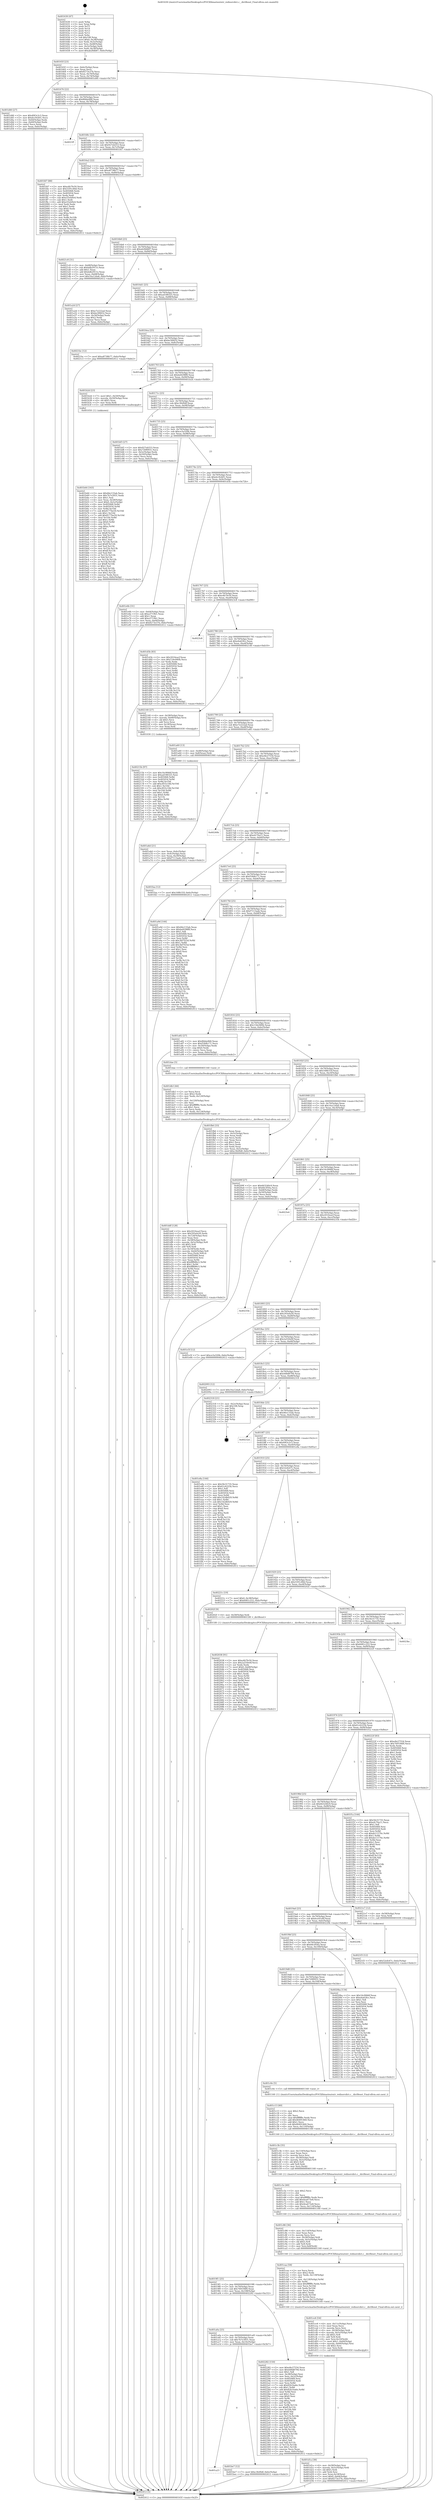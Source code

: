 digraph "0x401630" {
  label = "0x401630 (/mnt/c/Users/mathe/Desktop/tcc/POCII/binaries/extr_redissrcdict.c__dictReset_Final-ollvm.out::main(0))"
  labelloc = "t"
  node[shape=record]

  Entry [label="",width=0.3,height=0.3,shape=circle,fillcolor=black,style=filled]
  "0x40165f" [label="{
     0x40165f [23]\l
     | [instrs]\l
     &nbsp;&nbsp;0x40165f \<+3\>: mov -0x6c(%rbp),%eax\l
     &nbsp;&nbsp;0x401662 \<+2\>: mov %eax,%ecx\l
     &nbsp;&nbsp;0x401664 \<+6\>: sub $0x8273e37b,%ecx\l
     &nbsp;&nbsp;0x40166a \<+3\>: mov %eax,-0x70(%rbp)\l
     &nbsp;&nbsp;0x40166d \<+3\>: mov %ecx,-0x74(%rbp)\l
     &nbsp;&nbsp;0x401670 \<+6\>: je 0000000000401d40 \<main+0x710\>\l
  }"]
  "0x401d40" [label="{
     0x401d40 [27]\l
     | [instrs]\l
     &nbsp;&nbsp;0x401d40 \<+5\>: mov $0x4f43c2c3,%eax\l
     &nbsp;&nbsp;0x401d45 \<+5\>: mov $0xdcc9cb01,%ecx\l
     &nbsp;&nbsp;0x401d4a \<+3\>: mov -0x64(%rbp),%edx\l
     &nbsp;&nbsp;0x401d4d \<+3\>: cmp -0x60(%rbp),%edx\l
     &nbsp;&nbsp;0x401d50 \<+3\>: cmovl %ecx,%eax\l
     &nbsp;&nbsp;0x401d53 \<+3\>: mov %eax,-0x6c(%rbp)\l
     &nbsp;&nbsp;0x401d56 \<+5\>: jmp 0000000000402412 \<main+0xde2\>\l
  }"]
  "0x401676" [label="{
     0x401676 [22]\l
     | [instrs]\l
     &nbsp;&nbsp;0x401676 \<+5\>: jmp 000000000040167b \<main+0x4b\>\l
     &nbsp;&nbsp;0x40167b \<+3\>: mov -0x70(%rbp),%eax\l
     &nbsp;&nbsp;0x40167e \<+5\>: sub $0x8fdda968,%eax\l
     &nbsp;&nbsp;0x401683 \<+3\>: mov %eax,-0x78(%rbp)\l
     &nbsp;&nbsp;0x401686 \<+6\>: je 00000000004021ff \<main+0xbcf\>\l
  }"]
  Exit [label="",width=0.3,height=0.3,shape=circle,fillcolor=black,style=filled,peripheries=2]
  "0x4021ff" [label="{
     0x4021ff\l
  }", style=dashed]
  "0x40168c" [label="{
     0x40168c [22]\l
     | [instrs]\l
     &nbsp;&nbsp;0x40168c \<+5\>: jmp 0000000000401691 \<main+0x61\>\l
     &nbsp;&nbsp;0x401691 \<+3\>: mov -0x70(%rbp),%eax\l
     &nbsp;&nbsp;0x401694 \<+5\>: sub $0x927eb553,%eax\l
     &nbsp;&nbsp;0x401699 \<+3\>: mov %eax,-0x7c(%rbp)\l
     &nbsp;&nbsp;0x40169c \<+6\>: je 0000000000401fd7 \<main+0x9a7\>\l
  }"]
  "0x4021f3" [label="{
     0x4021f3 [12]\l
     | [instrs]\l
     &nbsp;&nbsp;0x4021f3 \<+7\>: movl $0x52efe47c,-0x6c(%rbp)\l
     &nbsp;&nbsp;0x4021fa \<+5\>: jmp 0000000000402412 \<main+0xde2\>\l
  }"]
  "0x401fd7" [label="{
     0x401fd7 [88]\l
     | [instrs]\l
     &nbsp;&nbsp;0x401fd7 \<+5\>: mov $0xe4b7fe50,%eax\l
     &nbsp;&nbsp;0x401fdc \<+5\>: mov $0x5591c84d,%ecx\l
     &nbsp;&nbsp;0x401fe1 \<+7\>: mov 0x405068,%edx\l
     &nbsp;&nbsp;0x401fe8 \<+7\>: mov 0x405054,%esi\l
     &nbsp;&nbsp;0x401fef \<+2\>: mov %edx,%edi\l
     &nbsp;&nbsp;0x401ff1 \<+6\>: sub $0xe55eb9e4,%edi\l
     &nbsp;&nbsp;0x401ff7 \<+3\>: sub $0x1,%edi\l
     &nbsp;&nbsp;0x401ffa \<+6\>: add $0xe55eb9e4,%edi\l
     &nbsp;&nbsp;0x402000 \<+3\>: imul %edi,%edx\l
     &nbsp;&nbsp;0x402003 \<+3\>: and $0x1,%edx\l
     &nbsp;&nbsp;0x402006 \<+3\>: cmp $0x0,%edx\l
     &nbsp;&nbsp;0x402009 \<+4\>: sete %r8b\l
     &nbsp;&nbsp;0x40200d \<+3\>: cmp $0xa,%esi\l
     &nbsp;&nbsp;0x402010 \<+4\>: setl %r9b\l
     &nbsp;&nbsp;0x402014 \<+3\>: mov %r8b,%r10b\l
     &nbsp;&nbsp;0x402017 \<+3\>: and %r9b,%r10b\l
     &nbsp;&nbsp;0x40201a \<+3\>: xor %r9b,%r8b\l
     &nbsp;&nbsp;0x40201d \<+3\>: or %r8b,%r10b\l
     &nbsp;&nbsp;0x402020 \<+4\>: test $0x1,%r10b\l
     &nbsp;&nbsp;0x402024 \<+3\>: cmovne %ecx,%eax\l
     &nbsp;&nbsp;0x402027 \<+3\>: mov %eax,-0x6c(%rbp)\l
     &nbsp;&nbsp;0x40202a \<+5\>: jmp 0000000000402412 \<main+0xde2\>\l
  }"]
  "0x4016a2" [label="{
     0x4016a2 [22]\l
     | [instrs]\l
     &nbsp;&nbsp;0x4016a2 \<+5\>: jmp 00000000004016a7 \<main+0x77\>\l
     &nbsp;&nbsp;0x4016a7 \<+3\>: mov -0x70(%rbp),%eax\l
     &nbsp;&nbsp;0x4016aa \<+5\>: sub $0xa8738b77,%eax\l
     &nbsp;&nbsp;0x4016af \<+3\>: mov %eax,-0x80(%rbp)\l
     &nbsp;&nbsp;0x4016b2 \<+6\>: je 00000000004021c8 \<main+0xb98\>\l
  }"]
  "0x40215b" [label="{
     0x40215b [97]\l
     | [instrs]\l
     &nbsp;&nbsp;0x40215b \<+5\>: mov $0x16c9066f,%edx\l
     &nbsp;&nbsp;0x402160 \<+5\>: mov $0xad188325,%esi\l
     &nbsp;&nbsp;0x402165 \<+8\>: mov 0x405068,%r8d\l
     &nbsp;&nbsp;0x40216d \<+8\>: mov 0x405054,%r9d\l
     &nbsp;&nbsp;0x402175 \<+3\>: mov %r8d,%r10d\l
     &nbsp;&nbsp;0x402178 \<+7\>: add $0xc855c18d,%r10d\l
     &nbsp;&nbsp;0x40217f \<+4\>: sub $0x1,%r10d\l
     &nbsp;&nbsp;0x402183 \<+7\>: sub $0xc855c18d,%r10d\l
     &nbsp;&nbsp;0x40218a \<+4\>: imul %r10d,%r8d\l
     &nbsp;&nbsp;0x40218e \<+4\>: and $0x1,%r8d\l
     &nbsp;&nbsp;0x402192 \<+4\>: cmp $0x0,%r8d\l
     &nbsp;&nbsp;0x402196 \<+4\>: sete %r11b\l
     &nbsp;&nbsp;0x40219a \<+4\>: cmp $0xa,%r9d\l
     &nbsp;&nbsp;0x40219e \<+3\>: setl %bl\l
     &nbsp;&nbsp;0x4021a1 \<+3\>: mov %r11b,%r14b\l
     &nbsp;&nbsp;0x4021a4 \<+3\>: and %bl,%r14b\l
     &nbsp;&nbsp;0x4021a7 \<+3\>: xor %bl,%r11b\l
     &nbsp;&nbsp;0x4021aa \<+3\>: or %r11b,%r14b\l
     &nbsp;&nbsp;0x4021ad \<+4\>: test $0x1,%r14b\l
     &nbsp;&nbsp;0x4021b1 \<+3\>: cmovne %esi,%edx\l
     &nbsp;&nbsp;0x4021b4 \<+3\>: mov %edx,-0x6c(%rbp)\l
     &nbsp;&nbsp;0x4021b7 \<+5\>: jmp 0000000000402412 \<main+0xde2\>\l
  }"]
  "0x4021c8" [label="{
     0x4021c8 [31]\l
     | [instrs]\l
     &nbsp;&nbsp;0x4021c8 \<+3\>: mov -0x68(%rbp),%eax\l
     &nbsp;&nbsp;0x4021cb \<+5\>: sub $0xbdb2911e,%eax\l
     &nbsp;&nbsp;0x4021d0 \<+3\>: add $0x1,%eax\l
     &nbsp;&nbsp;0x4021d3 \<+5\>: add $0xbdb2911e,%eax\l
     &nbsp;&nbsp;0x4021d8 \<+3\>: mov %eax,-0x68(%rbp)\l
     &nbsp;&nbsp;0x4021db \<+7\>: movl $0x16a12da8,-0x6c(%rbp)\l
     &nbsp;&nbsp;0x4021e2 \<+5\>: jmp 0000000000402412 \<main+0xde2\>\l
  }"]
  "0x4016b8" [label="{
     0x4016b8 [25]\l
     | [instrs]\l
     &nbsp;&nbsp;0x4016b8 \<+5\>: jmp 00000000004016bd \<main+0x8d\>\l
     &nbsp;&nbsp;0x4016bd \<+3\>: mov -0x70(%rbp),%eax\l
     &nbsp;&nbsp;0x4016c0 \<+5\>: sub $0xab28db87,%eax\l
     &nbsp;&nbsp;0x4016c5 \<+6\>: mov %eax,-0x84(%rbp)\l
     &nbsp;&nbsp;0x4016cb \<+6\>: je 0000000000401a2d \<main+0x3fd\>\l
  }"]
  "0x402038" [label="{
     0x402038 [91]\l
     | [instrs]\l
     &nbsp;&nbsp;0x402038 \<+5\>: mov $0xe4b7fe50,%eax\l
     &nbsp;&nbsp;0x40203d \<+5\>: mov $0x2a550e0f,%ecx\l
     &nbsp;&nbsp;0x402042 \<+2\>: xor %edx,%edx\l
     &nbsp;&nbsp;0x402044 \<+7\>: movl $0x0,-0x68(%rbp)\l
     &nbsp;&nbsp;0x40204b \<+7\>: mov 0x405068,%esi\l
     &nbsp;&nbsp;0x402052 \<+8\>: mov 0x405054,%r8d\l
     &nbsp;&nbsp;0x40205a \<+3\>: sub $0x1,%edx\l
     &nbsp;&nbsp;0x40205d \<+3\>: mov %esi,%r9d\l
     &nbsp;&nbsp;0x402060 \<+3\>: add %edx,%r9d\l
     &nbsp;&nbsp;0x402063 \<+4\>: imul %r9d,%esi\l
     &nbsp;&nbsp;0x402067 \<+3\>: and $0x1,%esi\l
     &nbsp;&nbsp;0x40206a \<+3\>: cmp $0x0,%esi\l
     &nbsp;&nbsp;0x40206d \<+4\>: sete %r10b\l
     &nbsp;&nbsp;0x402071 \<+4\>: cmp $0xa,%r8d\l
     &nbsp;&nbsp;0x402075 \<+4\>: setl %r11b\l
     &nbsp;&nbsp;0x402079 \<+3\>: mov %r10b,%bl\l
     &nbsp;&nbsp;0x40207c \<+3\>: and %r11b,%bl\l
     &nbsp;&nbsp;0x40207f \<+3\>: xor %r11b,%r10b\l
     &nbsp;&nbsp;0x402082 \<+3\>: or %r10b,%bl\l
     &nbsp;&nbsp;0x402085 \<+3\>: test $0x1,%bl\l
     &nbsp;&nbsp;0x402088 \<+3\>: cmovne %ecx,%eax\l
     &nbsp;&nbsp;0x40208b \<+3\>: mov %eax,-0x6c(%rbp)\l
     &nbsp;&nbsp;0x40208e \<+5\>: jmp 0000000000402412 \<main+0xde2\>\l
  }"]
  "0x401a2d" [label="{
     0x401a2d [27]\l
     | [instrs]\l
     &nbsp;&nbsp;0x401a2d \<+5\>: mov $0xe7e222ad,%eax\l
     &nbsp;&nbsp;0x401a32 \<+5\>: mov $0xbe30fd32,%ecx\l
     &nbsp;&nbsp;0x401a37 \<+3\>: mov -0x34(%rbp),%edx\l
     &nbsp;&nbsp;0x401a3a \<+3\>: cmp $0x2,%edx\l
     &nbsp;&nbsp;0x401a3d \<+3\>: cmovne %ecx,%eax\l
     &nbsp;&nbsp;0x401a40 \<+3\>: mov %eax,-0x6c(%rbp)\l
     &nbsp;&nbsp;0x401a43 \<+5\>: jmp 0000000000402412 \<main+0xde2\>\l
  }"]
  "0x4016d1" [label="{
     0x4016d1 [25]\l
     | [instrs]\l
     &nbsp;&nbsp;0x4016d1 \<+5\>: jmp 00000000004016d6 \<main+0xa6\>\l
     &nbsp;&nbsp;0x4016d6 \<+3\>: mov -0x70(%rbp),%eax\l
     &nbsp;&nbsp;0x4016d9 \<+5\>: sub $0xad188325,%eax\l
     &nbsp;&nbsp;0x4016de \<+6\>: mov %eax,-0x88(%rbp)\l
     &nbsp;&nbsp;0x4016e4 \<+6\>: je 00000000004021bc \<main+0xb8c\>\l
  }"]
  "0x402412" [label="{
     0x402412 [5]\l
     | [instrs]\l
     &nbsp;&nbsp;0x402412 \<+5\>: jmp 000000000040165f \<main+0x2f\>\l
  }"]
  "0x401630" [label="{
     0x401630 [47]\l
     | [instrs]\l
     &nbsp;&nbsp;0x401630 \<+1\>: push %rbp\l
     &nbsp;&nbsp;0x401631 \<+3\>: mov %rsp,%rbp\l
     &nbsp;&nbsp;0x401634 \<+2\>: push %r15\l
     &nbsp;&nbsp;0x401636 \<+2\>: push %r14\l
     &nbsp;&nbsp;0x401638 \<+2\>: push %r13\l
     &nbsp;&nbsp;0x40163a \<+2\>: push %r12\l
     &nbsp;&nbsp;0x40163c \<+1\>: push %rbx\l
     &nbsp;&nbsp;0x40163d \<+7\>: sub $0x108,%rsp\l
     &nbsp;&nbsp;0x401644 \<+7\>: movl $0x0,-0x38(%rbp)\l
     &nbsp;&nbsp;0x40164b \<+3\>: mov %edi,-0x3c(%rbp)\l
     &nbsp;&nbsp;0x40164e \<+4\>: mov %rsi,-0x48(%rbp)\l
     &nbsp;&nbsp;0x401652 \<+3\>: mov -0x3c(%rbp),%edi\l
     &nbsp;&nbsp;0x401655 \<+3\>: mov %edi,-0x34(%rbp)\l
     &nbsp;&nbsp;0x401658 \<+7\>: movl $0xab28db87,-0x6c(%rbp)\l
  }"]
  "0x401ddf" [label="{
     0x401ddf [128]\l
     | [instrs]\l
     &nbsp;&nbsp;0x401ddf \<+5\>: mov $0x2010eacf,%ecx\l
     &nbsp;&nbsp;0x401de4 \<+5\>: mov $0x293efa50,%edx\l
     &nbsp;&nbsp;0x401de9 \<+6\>: mov -0x124(%rbp),%esi\l
     &nbsp;&nbsp;0x401def \<+3\>: imul %eax,%esi\l
     &nbsp;&nbsp;0x401df2 \<+4\>: mov -0x58(%rbp),%rdi\l
     &nbsp;&nbsp;0x401df6 \<+4\>: movslq -0x5c(%rbp),%r8\l
     &nbsp;&nbsp;0x401dfa \<+4\>: shl $0x5,%r8\l
     &nbsp;&nbsp;0x401dfe \<+3\>: add %r8,%rdi\l
     &nbsp;&nbsp;0x401e01 \<+4\>: mov 0x18(%rdi),%rdi\l
     &nbsp;&nbsp;0x401e05 \<+4\>: movslq -0x64(%rbp),%r8\l
     &nbsp;&nbsp;0x401e09 \<+4\>: mov %esi,(%rdi,%r8,4)\l
     &nbsp;&nbsp;0x401e0d \<+7\>: mov 0x405068,%eax\l
     &nbsp;&nbsp;0x401e14 \<+7\>: mov 0x405054,%esi\l
     &nbsp;&nbsp;0x401e1b \<+3\>: mov %eax,%r9d\l
     &nbsp;&nbsp;0x401e1e \<+7\>: add $0x8ff686c5,%r9d\l
     &nbsp;&nbsp;0x401e25 \<+4\>: sub $0x1,%r9d\l
     &nbsp;&nbsp;0x401e29 \<+7\>: sub $0x8ff686c5,%r9d\l
     &nbsp;&nbsp;0x401e30 \<+4\>: imul %r9d,%eax\l
     &nbsp;&nbsp;0x401e34 \<+3\>: and $0x1,%eax\l
     &nbsp;&nbsp;0x401e37 \<+3\>: cmp $0x0,%eax\l
     &nbsp;&nbsp;0x401e3a \<+4\>: sete %r10b\l
     &nbsp;&nbsp;0x401e3e \<+3\>: cmp $0xa,%esi\l
     &nbsp;&nbsp;0x401e41 \<+4\>: setl %r11b\l
     &nbsp;&nbsp;0x401e45 \<+3\>: mov %r10b,%bl\l
     &nbsp;&nbsp;0x401e48 \<+3\>: and %r11b,%bl\l
     &nbsp;&nbsp;0x401e4b \<+3\>: xor %r11b,%r10b\l
     &nbsp;&nbsp;0x401e4e \<+3\>: or %r10b,%bl\l
     &nbsp;&nbsp;0x401e51 \<+3\>: test $0x1,%bl\l
     &nbsp;&nbsp;0x401e54 \<+3\>: cmovne %edx,%ecx\l
     &nbsp;&nbsp;0x401e57 \<+3\>: mov %ecx,-0x6c(%rbp)\l
     &nbsp;&nbsp;0x401e5a \<+5\>: jmp 0000000000402412 \<main+0xde2\>\l
  }"]
  "0x4021bc" [label="{
     0x4021bc [12]\l
     | [instrs]\l
     &nbsp;&nbsp;0x4021bc \<+7\>: movl $0xa8738b77,-0x6c(%rbp)\l
     &nbsp;&nbsp;0x4021c3 \<+5\>: jmp 0000000000402412 \<main+0xde2\>\l
  }"]
  "0x4016ea" [label="{
     0x4016ea [25]\l
     | [instrs]\l
     &nbsp;&nbsp;0x4016ea \<+5\>: jmp 00000000004016ef \<main+0xbf\>\l
     &nbsp;&nbsp;0x4016ef \<+3\>: mov -0x70(%rbp),%eax\l
     &nbsp;&nbsp;0x4016f2 \<+5\>: sub $0xbe30fd32,%eax\l
     &nbsp;&nbsp;0x4016f7 \<+6\>: mov %eax,-0x8c(%rbp)\l
     &nbsp;&nbsp;0x4016fd \<+6\>: je 0000000000401a48 \<main+0x418\>\l
  }"]
  "0x401db3" [label="{
     0x401db3 [44]\l
     | [instrs]\l
     &nbsp;&nbsp;0x401db3 \<+2\>: xor %ecx,%ecx\l
     &nbsp;&nbsp;0x401db5 \<+5\>: mov $0x2,%edx\l
     &nbsp;&nbsp;0x401dba \<+6\>: mov %edx,-0x120(%rbp)\l
     &nbsp;&nbsp;0x401dc0 \<+1\>: cltd\l
     &nbsp;&nbsp;0x401dc1 \<+6\>: mov -0x120(%rbp),%esi\l
     &nbsp;&nbsp;0x401dc7 \<+2\>: idiv %esi\l
     &nbsp;&nbsp;0x401dc9 \<+6\>: imul $0xfffffffe,%edx,%edx\l
     &nbsp;&nbsp;0x401dcf \<+3\>: sub $0x1,%ecx\l
     &nbsp;&nbsp;0x401dd2 \<+2\>: sub %ecx,%edx\l
     &nbsp;&nbsp;0x401dd4 \<+6\>: mov %edx,-0x124(%rbp)\l
     &nbsp;&nbsp;0x401dda \<+5\>: call 0000000000401160 \<next_i\>\l
     | [calls]\l
     &nbsp;&nbsp;0x401160 \{1\} (/mnt/c/Users/mathe/Desktop/tcc/POCII/binaries/extr_redissrcdict.c__dictReset_Final-ollvm.out::next_i)\l
  }"]
  "0x401a48" [label="{
     0x401a48\l
  }", style=dashed]
  "0x401703" [label="{
     0x401703 [25]\l
     | [instrs]\l
     &nbsp;&nbsp;0x401703 \<+5\>: jmp 0000000000401708 \<main+0xd8\>\l
     &nbsp;&nbsp;0x401708 \<+3\>: mov -0x70(%rbp),%eax\l
     &nbsp;&nbsp;0x40170b \<+5\>: sub $0xbe8298f8,%eax\l
     &nbsp;&nbsp;0x401710 \<+6\>: mov %eax,-0x90(%rbp)\l
     &nbsp;&nbsp;0x401716 \<+6\>: je 0000000000401b2d \<main+0x4fd\>\l
  }"]
  "0x401d1a" [label="{
     0x401d1a [38]\l
     | [instrs]\l
     &nbsp;&nbsp;0x401d1a \<+4\>: mov -0x58(%rbp),%rsi\l
     &nbsp;&nbsp;0x401d1e \<+4\>: movslq -0x5c(%rbp),%rdi\l
     &nbsp;&nbsp;0x401d22 \<+4\>: shl $0x5,%rdi\l
     &nbsp;&nbsp;0x401d26 \<+3\>: add %rdi,%rsi\l
     &nbsp;&nbsp;0x401d29 \<+4\>: mov %rax,0x18(%rsi)\l
     &nbsp;&nbsp;0x401d2d \<+7\>: movl $0x0,-0x64(%rbp)\l
     &nbsp;&nbsp;0x401d34 \<+7\>: movl $0x8273e37b,-0x6c(%rbp)\l
     &nbsp;&nbsp;0x401d3b \<+5\>: jmp 0000000000402412 \<main+0xde2\>\l
  }"]
  "0x401b2d" [label="{
     0x401b2d [23]\l
     | [instrs]\l
     &nbsp;&nbsp;0x401b2d \<+7\>: movl $0x1,-0x50(%rbp)\l
     &nbsp;&nbsp;0x401b34 \<+4\>: movslq -0x50(%rbp),%rax\l
     &nbsp;&nbsp;0x401b38 \<+4\>: shl $0x5,%rax\l
     &nbsp;&nbsp;0x401b3c \<+3\>: mov %rax,%rdi\l
     &nbsp;&nbsp;0x401b3f \<+5\>: call 0000000000401050 \<malloc@plt\>\l
     | [calls]\l
     &nbsp;&nbsp;0x401050 \{1\} (unknown)\l
  }"]
  "0x40171c" [label="{
     0x40171c [25]\l
     | [instrs]\l
     &nbsp;&nbsp;0x40171c \<+5\>: jmp 0000000000401721 \<main+0xf1\>\l
     &nbsp;&nbsp;0x401721 \<+3\>: mov -0x70(%rbp),%eax\l
     &nbsp;&nbsp;0x401724 \<+5\>: sub $0xc3fef0df,%eax\l
     &nbsp;&nbsp;0x401729 \<+6\>: mov %eax,-0x94(%rbp)\l
     &nbsp;&nbsp;0x40172f \<+6\>: je 0000000000401bf3 \<main+0x5c3\>\l
  }"]
  "0x401ce4" [label="{
     0x401ce4 [54]\l
     | [instrs]\l
     &nbsp;&nbsp;0x401ce4 \<+6\>: mov -0x11c(%rbp),%ecx\l
     &nbsp;&nbsp;0x401cea \<+3\>: imul %eax,%ecx\l
     &nbsp;&nbsp;0x401ced \<+3\>: movslq %ecx,%rsi\l
     &nbsp;&nbsp;0x401cf0 \<+4\>: mov -0x58(%rbp),%rdi\l
     &nbsp;&nbsp;0x401cf4 \<+4\>: movslq -0x5c(%rbp),%r8\l
     &nbsp;&nbsp;0x401cf8 \<+4\>: shl $0x5,%r8\l
     &nbsp;&nbsp;0x401cfc \<+3\>: add %r8,%rdi\l
     &nbsp;&nbsp;0x401cff \<+4\>: mov %rsi,0x10(%rdi)\l
     &nbsp;&nbsp;0x401d03 \<+7\>: movl $0x1,-0x60(%rbp)\l
     &nbsp;&nbsp;0x401d0a \<+4\>: movslq -0x60(%rbp),%rsi\l
     &nbsp;&nbsp;0x401d0e \<+4\>: shl $0x2,%rsi\l
     &nbsp;&nbsp;0x401d12 \<+3\>: mov %rsi,%rdi\l
     &nbsp;&nbsp;0x401d15 \<+5\>: call 0000000000401050 \<malloc@plt\>\l
     | [calls]\l
     &nbsp;&nbsp;0x401050 \{1\} (unknown)\l
  }"]
  "0x401bf3" [label="{
     0x401bf3 [27]\l
     | [instrs]\l
     &nbsp;&nbsp;0x401bf3 \<+5\>: mov $0x927eb553,%eax\l
     &nbsp;&nbsp;0x401bf8 \<+5\>: mov $0x720f0931,%ecx\l
     &nbsp;&nbsp;0x401bfd \<+3\>: mov -0x5c(%rbp),%edx\l
     &nbsp;&nbsp;0x401c00 \<+3\>: cmp -0x50(%rbp),%edx\l
     &nbsp;&nbsp;0x401c03 \<+3\>: cmovl %ecx,%eax\l
     &nbsp;&nbsp;0x401c06 \<+3\>: mov %eax,-0x6c(%rbp)\l
     &nbsp;&nbsp;0x401c09 \<+5\>: jmp 0000000000402412 \<main+0xde2\>\l
  }"]
  "0x401735" [label="{
     0x401735 [25]\l
     | [instrs]\l
     &nbsp;&nbsp;0x401735 \<+5\>: jmp 000000000040173a \<main+0x10a\>\l
     &nbsp;&nbsp;0x40173a \<+3\>: mov -0x70(%rbp),%eax\l
     &nbsp;&nbsp;0x40173d \<+5\>: sub $0xce3a320b,%eax\l
     &nbsp;&nbsp;0x401742 \<+6\>: mov %eax,-0x98(%rbp)\l
     &nbsp;&nbsp;0x401748 \<+6\>: je 0000000000401e6b \<main+0x83b\>\l
  }"]
  "0x401caa" [label="{
     0x401caa [58]\l
     | [instrs]\l
     &nbsp;&nbsp;0x401caa \<+2\>: xor %ecx,%ecx\l
     &nbsp;&nbsp;0x401cac \<+5\>: mov $0x2,%edx\l
     &nbsp;&nbsp;0x401cb1 \<+6\>: mov %edx,-0x118(%rbp)\l
     &nbsp;&nbsp;0x401cb7 \<+1\>: cltd\l
     &nbsp;&nbsp;0x401cb8 \<+7\>: mov -0x118(%rbp),%r9d\l
     &nbsp;&nbsp;0x401cbf \<+3\>: idiv %r9d\l
     &nbsp;&nbsp;0x401cc2 \<+6\>: imul $0xfffffffe,%edx,%edx\l
     &nbsp;&nbsp;0x401cc8 \<+3\>: mov %ecx,%r10d\l
     &nbsp;&nbsp;0x401ccb \<+3\>: sub %edx,%r10d\l
     &nbsp;&nbsp;0x401cce \<+2\>: mov %ecx,%edx\l
     &nbsp;&nbsp;0x401cd0 \<+3\>: sub $0x1,%edx\l
     &nbsp;&nbsp;0x401cd3 \<+3\>: add %edx,%r10d\l
     &nbsp;&nbsp;0x401cd6 \<+3\>: sub %r10d,%ecx\l
     &nbsp;&nbsp;0x401cd9 \<+6\>: mov %ecx,-0x11c(%rbp)\l
     &nbsp;&nbsp;0x401cdf \<+5\>: call 0000000000401160 \<next_i\>\l
     | [calls]\l
     &nbsp;&nbsp;0x401160 \{1\} (/mnt/c/Users/mathe/Desktop/tcc/POCII/binaries/extr_redissrcdict.c__dictReset_Final-ollvm.out::next_i)\l
  }"]
  "0x401e6b" [label="{
     0x401e6b [31]\l
     | [instrs]\l
     &nbsp;&nbsp;0x401e6b \<+3\>: mov -0x64(%rbp),%eax\l
     &nbsp;&nbsp;0x401e6e \<+5\>: sub $0xa3719b1,%eax\l
     &nbsp;&nbsp;0x401e73 \<+3\>: add $0x1,%eax\l
     &nbsp;&nbsp;0x401e76 \<+5\>: add $0xa3719b1,%eax\l
     &nbsp;&nbsp;0x401e7b \<+3\>: mov %eax,-0x64(%rbp)\l
     &nbsp;&nbsp;0x401e7e \<+7\>: movl $0x8273e37b,-0x6c(%rbp)\l
     &nbsp;&nbsp;0x401e85 \<+5\>: jmp 0000000000402412 \<main+0xde2\>\l
  }"]
  "0x40174e" [label="{
     0x40174e [25]\l
     | [instrs]\l
     &nbsp;&nbsp;0x40174e \<+5\>: jmp 0000000000401753 \<main+0x123\>\l
     &nbsp;&nbsp;0x401753 \<+3\>: mov -0x70(%rbp),%eax\l
     &nbsp;&nbsp;0x401756 \<+5\>: sub $0xdcc9cb01,%eax\l
     &nbsp;&nbsp;0x40175b \<+6\>: mov %eax,-0x9c(%rbp)\l
     &nbsp;&nbsp;0x401761 \<+6\>: je 0000000000401d5b \<main+0x72b\>\l
  }"]
  "0x401c86" [label="{
     0x401c86 [36]\l
     | [instrs]\l
     &nbsp;&nbsp;0x401c86 \<+6\>: mov -0x114(%rbp),%ecx\l
     &nbsp;&nbsp;0x401c8c \<+3\>: imul %eax,%ecx\l
     &nbsp;&nbsp;0x401c8f \<+3\>: movslq %ecx,%rsi\l
     &nbsp;&nbsp;0x401c92 \<+4\>: mov -0x58(%rbp),%rdi\l
     &nbsp;&nbsp;0x401c96 \<+4\>: movslq -0x5c(%rbp),%r8\l
     &nbsp;&nbsp;0x401c9a \<+4\>: shl $0x5,%r8\l
     &nbsp;&nbsp;0x401c9e \<+3\>: add %r8,%rdi\l
     &nbsp;&nbsp;0x401ca1 \<+4\>: mov %rsi,0x8(%rdi)\l
     &nbsp;&nbsp;0x401ca5 \<+5\>: call 0000000000401160 \<next_i\>\l
     | [calls]\l
     &nbsp;&nbsp;0x401160 \{1\} (/mnt/c/Users/mathe/Desktop/tcc/POCII/binaries/extr_redissrcdict.c__dictReset_Final-ollvm.out::next_i)\l
  }"]
  "0x401d5b" [label="{
     0x401d5b [83]\l
     | [instrs]\l
     &nbsp;&nbsp;0x401d5b \<+5\>: mov $0x2010eacf,%eax\l
     &nbsp;&nbsp;0x401d60 \<+5\>: mov $0x154e940b,%ecx\l
     &nbsp;&nbsp;0x401d65 \<+2\>: xor %edx,%edx\l
     &nbsp;&nbsp;0x401d67 \<+7\>: mov 0x405068,%esi\l
     &nbsp;&nbsp;0x401d6e \<+7\>: mov 0x405054,%edi\l
     &nbsp;&nbsp;0x401d75 \<+3\>: sub $0x1,%edx\l
     &nbsp;&nbsp;0x401d78 \<+3\>: mov %esi,%r8d\l
     &nbsp;&nbsp;0x401d7b \<+3\>: add %edx,%r8d\l
     &nbsp;&nbsp;0x401d7e \<+4\>: imul %r8d,%esi\l
     &nbsp;&nbsp;0x401d82 \<+3\>: and $0x1,%esi\l
     &nbsp;&nbsp;0x401d85 \<+3\>: cmp $0x0,%esi\l
     &nbsp;&nbsp;0x401d88 \<+4\>: sete %r9b\l
     &nbsp;&nbsp;0x401d8c \<+3\>: cmp $0xa,%edi\l
     &nbsp;&nbsp;0x401d8f \<+4\>: setl %r10b\l
     &nbsp;&nbsp;0x401d93 \<+3\>: mov %r9b,%r11b\l
     &nbsp;&nbsp;0x401d96 \<+3\>: and %r10b,%r11b\l
     &nbsp;&nbsp;0x401d99 \<+3\>: xor %r10b,%r9b\l
     &nbsp;&nbsp;0x401d9c \<+3\>: or %r9b,%r11b\l
     &nbsp;&nbsp;0x401d9f \<+4\>: test $0x1,%r11b\l
     &nbsp;&nbsp;0x401da3 \<+3\>: cmovne %ecx,%eax\l
     &nbsp;&nbsp;0x401da6 \<+3\>: mov %eax,-0x6c(%rbp)\l
     &nbsp;&nbsp;0x401da9 \<+5\>: jmp 0000000000402412 \<main+0xde2\>\l
  }"]
  "0x401767" [label="{
     0x401767 [25]\l
     | [instrs]\l
     &nbsp;&nbsp;0x401767 \<+5\>: jmp 000000000040176c \<main+0x13c\>\l
     &nbsp;&nbsp;0x40176c \<+3\>: mov -0x70(%rbp),%eax\l
     &nbsp;&nbsp;0x40176f \<+5\>: sub $0xe4b7fe50,%eax\l
     &nbsp;&nbsp;0x401774 \<+6\>: mov %eax,-0xa0(%rbp)\l
     &nbsp;&nbsp;0x40177a \<+6\>: je 00000000004023c8 \<main+0xd98\>\l
  }"]
  "0x401c5e" [label="{
     0x401c5e [40]\l
     | [instrs]\l
     &nbsp;&nbsp;0x401c5e \<+5\>: mov $0x2,%ecx\l
     &nbsp;&nbsp;0x401c63 \<+1\>: cltd\l
     &nbsp;&nbsp;0x401c64 \<+2\>: idiv %ecx\l
     &nbsp;&nbsp;0x401c66 \<+6\>: imul $0xfffffffe,%edx,%ecx\l
     &nbsp;&nbsp;0x401c6c \<+6\>: add $0x4ea673e8,%ecx\l
     &nbsp;&nbsp;0x401c72 \<+3\>: add $0x1,%ecx\l
     &nbsp;&nbsp;0x401c75 \<+6\>: sub $0x4ea673e8,%ecx\l
     &nbsp;&nbsp;0x401c7b \<+6\>: mov %ecx,-0x114(%rbp)\l
     &nbsp;&nbsp;0x401c81 \<+5\>: call 0000000000401160 \<next_i\>\l
     | [calls]\l
     &nbsp;&nbsp;0x401160 \{1\} (/mnt/c/Users/mathe/Desktop/tcc/POCII/binaries/extr_redissrcdict.c__dictReset_Final-ollvm.out::next_i)\l
  }"]
  "0x4023c8" [label="{
     0x4023c8\l
  }", style=dashed]
  "0x401780" [label="{
     0x401780 [25]\l
     | [instrs]\l
     &nbsp;&nbsp;0x401780 \<+5\>: jmp 0000000000401785 \<main+0x155\>\l
     &nbsp;&nbsp;0x401785 \<+3\>: mov -0x70(%rbp),%eax\l
     &nbsp;&nbsp;0x401788 \<+5\>: sub $0xe6a63fcc,%eax\l
     &nbsp;&nbsp;0x40178d \<+6\>: mov %eax,-0xa4(%rbp)\l
     &nbsp;&nbsp;0x401793 \<+6\>: je 0000000000402140 \<main+0xb10\>\l
  }"]
  "0x401c3b" [label="{
     0x401c3b [35]\l
     | [instrs]\l
     &nbsp;&nbsp;0x401c3b \<+6\>: mov -0x110(%rbp),%ecx\l
     &nbsp;&nbsp;0x401c41 \<+3\>: imul %eax,%ecx\l
     &nbsp;&nbsp;0x401c44 \<+3\>: movslq %ecx,%rsi\l
     &nbsp;&nbsp;0x401c47 \<+4\>: mov -0x58(%rbp),%rdi\l
     &nbsp;&nbsp;0x401c4b \<+4\>: movslq -0x5c(%rbp),%r8\l
     &nbsp;&nbsp;0x401c4f \<+4\>: shl $0x5,%r8\l
     &nbsp;&nbsp;0x401c53 \<+3\>: add %r8,%rdi\l
     &nbsp;&nbsp;0x401c56 \<+3\>: mov %rsi,(%rdi)\l
     &nbsp;&nbsp;0x401c59 \<+5\>: call 0000000000401160 \<next_i\>\l
     | [calls]\l
     &nbsp;&nbsp;0x401160 \{1\} (/mnt/c/Users/mathe/Desktop/tcc/POCII/binaries/extr_redissrcdict.c__dictReset_Final-ollvm.out::next_i)\l
  }"]
  "0x402140" [label="{
     0x402140 [27]\l
     | [instrs]\l
     &nbsp;&nbsp;0x402140 \<+4\>: mov -0x58(%rbp),%rax\l
     &nbsp;&nbsp;0x402144 \<+4\>: movslq -0x68(%rbp),%rcx\l
     &nbsp;&nbsp;0x402148 \<+4\>: shl $0x5,%rcx\l
     &nbsp;&nbsp;0x40214c \<+3\>: add %rcx,%rax\l
     &nbsp;&nbsp;0x40214f \<+4\>: mov 0x18(%rax),%rax\l
     &nbsp;&nbsp;0x402153 \<+3\>: mov %rax,%rdi\l
     &nbsp;&nbsp;0x402156 \<+5\>: call 0000000000401030 \<free@plt\>\l
     | [calls]\l
     &nbsp;&nbsp;0x401030 \{1\} (unknown)\l
  }"]
  "0x401799" [label="{
     0x401799 [25]\l
     | [instrs]\l
     &nbsp;&nbsp;0x401799 \<+5\>: jmp 000000000040179e \<main+0x16e\>\l
     &nbsp;&nbsp;0x40179e \<+3\>: mov -0x70(%rbp),%eax\l
     &nbsp;&nbsp;0x4017a1 \<+5\>: sub $0xe7e222ad,%eax\l
     &nbsp;&nbsp;0x4017a6 \<+6\>: mov %eax,-0xa8(%rbp)\l
     &nbsp;&nbsp;0x4017ac \<+6\>: je 0000000000401a60 \<main+0x430\>\l
  }"]
  "0x401c13" [label="{
     0x401c13 [40]\l
     | [instrs]\l
     &nbsp;&nbsp;0x401c13 \<+5\>: mov $0x2,%ecx\l
     &nbsp;&nbsp;0x401c18 \<+1\>: cltd\l
     &nbsp;&nbsp;0x401c19 \<+2\>: idiv %ecx\l
     &nbsp;&nbsp;0x401c1b \<+6\>: imul $0xfffffffe,%edx,%ecx\l
     &nbsp;&nbsp;0x401c21 \<+6\>: add $0x46491460,%ecx\l
     &nbsp;&nbsp;0x401c27 \<+3\>: add $0x1,%ecx\l
     &nbsp;&nbsp;0x401c2a \<+6\>: sub $0x46491460,%ecx\l
     &nbsp;&nbsp;0x401c30 \<+6\>: mov %ecx,-0x110(%rbp)\l
     &nbsp;&nbsp;0x401c36 \<+5\>: call 0000000000401160 \<next_i\>\l
     | [calls]\l
     &nbsp;&nbsp;0x401160 \{1\} (/mnt/c/Users/mathe/Desktop/tcc/POCII/binaries/extr_redissrcdict.c__dictReset_Final-ollvm.out::next_i)\l
  }"]
  "0x401a60" [label="{
     0x401a60 [13]\l
     | [instrs]\l
     &nbsp;&nbsp;0x401a60 \<+4\>: mov -0x48(%rbp),%rax\l
     &nbsp;&nbsp;0x401a64 \<+4\>: mov 0x8(%rax),%rdi\l
     &nbsp;&nbsp;0x401a68 \<+5\>: call 0000000000401060 \<atoi@plt\>\l
     | [calls]\l
     &nbsp;&nbsp;0x401060 \{1\} (unknown)\l
  }"]
  "0x4017b2" [label="{
     0x4017b2 [25]\l
     | [instrs]\l
     &nbsp;&nbsp;0x4017b2 \<+5\>: jmp 00000000004017b7 \<main+0x187\>\l
     &nbsp;&nbsp;0x4017b7 \<+3\>: mov -0x70(%rbp),%eax\l
     &nbsp;&nbsp;0x4017ba \<+5\>: sub $0xe8e27554,%eax\l
     &nbsp;&nbsp;0x4017bf \<+6\>: mov %eax,-0xac(%rbp)\l
     &nbsp;&nbsp;0x4017c5 \<+6\>: je 000000000040240b \<main+0xddb\>\l
  }"]
  "0x401a6d" [label="{
     0x401a6d [21]\l
     | [instrs]\l
     &nbsp;&nbsp;0x401a6d \<+3\>: mov %eax,-0x4c(%rbp)\l
     &nbsp;&nbsp;0x401a70 \<+3\>: mov -0x4c(%rbp),%eax\l
     &nbsp;&nbsp;0x401a73 \<+3\>: mov %eax,-0x30(%rbp)\l
     &nbsp;&nbsp;0x401a76 \<+7\>: movl $0xf7113aab,-0x6c(%rbp)\l
     &nbsp;&nbsp;0x401a7d \<+5\>: jmp 0000000000402412 \<main+0xde2\>\l
  }"]
  "0x401a23" [label="{
     0x401a23\l
  }", style=dashed]
  "0x40240b" [label="{
     0x40240b\l
  }", style=dashed]
  "0x4017cb" [label="{
     0x4017cb [25]\l
     | [instrs]\l
     &nbsp;&nbsp;0x4017cb \<+5\>: jmp 00000000004017d0 \<main+0x1a0\>\l
     &nbsp;&nbsp;0x4017d0 \<+3\>: mov -0x70(%rbp),%eax\l
     &nbsp;&nbsp;0x4017d3 \<+5\>: sub $0xefc70a11,%eax\l
     &nbsp;&nbsp;0x4017d8 \<+6\>: mov %eax,-0xb0(%rbp)\l
     &nbsp;&nbsp;0x4017de \<+6\>: je 0000000000401faa \<main+0x97a\>\l
  }"]
  "0x401be7" [label="{
     0x401be7 [12]\l
     | [instrs]\l
     &nbsp;&nbsp;0x401be7 \<+7\>: movl $0xc3fef0df,-0x6c(%rbp)\l
     &nbsp;&nbsp;0x401bee \<+5\>: jmp 0000000000402412 \<main+0xde2\>\l
  }"]
  "0x401faa" [label="{
     0x401faa [12]\l
     | [instrs]\l
     &nbsp;&nbsp;0x401faa \<+7\>: movl $0x168fc55f,-0x6c(%rbp)\l
     &nbsp;&nbsp;0x401fb1 \<+5\>: jmp 0000000000402412 \<main+0xde2\>\l
  }"]
  "0x4017e4" [label="{
     0x4017e4 [25]\l
     | [instrs]\l
     &nbsp;&nbsp;0x4017e4 \<+5\>: jmp 00000000004017e9 \<main+0x1b9\>\l
     &nbsp;&nbsp;0x4017e9 \<+3\>: mov -0x70(%rbp),%eax\l
     &nbsp;&nbsp;0x4017ec \<+5\>: sub $0xf18db171,%eax\l
     &nbsp;&nbsp;0x4017f1 \<+6\>: mov %eax,-0xb4(%rbp)\l
     &nbsp;&nbsp;0x4017f7 \<+6\>: je 0000000000401a9d \<main+0x46d\>\l
  }"]
  "0x401a0a" [label="{
     0x401a0a [25]\l
     | [instrs]\l
     &nbsp;&nbsp;0x401a0a \<+5\>: jmp 0000000000401a0f \<main+0x3df\>\l
     &nbsp;&nbsp;0x401a0f \<+3\>: mov -0x70(%rbp),%eax\l
     &nbsp;&nbsp;0x401a12 \<+5\>: sub $0x7b7e3931,%eax\l
     &nbsp;&nbsp;0x401a17 \<+6\>: mov %eax,-0x10c(%rbp)\l
     &nbsp;&nbsp;0x401a1d \<+6\>: je 0000000000401be7 \<main+0x5b7\>\l
  }"]
  "0x401a9d" [label="{
     0x401a9d [144]\l
     | [instrs]\l
     &nbsp;&nbsp;0x401a9d \<+5\>: mov $0x46e133ab,%eax\l
     &nbsp;&nbsp;0x401aa2 \<+5\>: mov $0xbe8298f8,%ecx\l
     &nbsp;&nbsp;0x401aa7 \<+2\>: mov $0x1,%dl\l
     &nbsp;&nbsp;0x401aa9 \<+7\>: mov 0x405068,%esi\l
     &nbsp;&nbsp;0x401ab0 \<+7\>: mov 0x405054,%edi\l
     &nbsp;&nbsp;0x401ab7 \<+3\>: mov %esi,%r8d\l
     &nbsp;&nbsp;0x401aba \<+7\>: sub $0x3bf7f25d,%r8d\l
     &nbsp;&nbsp;0x401ac1 \<+4\>: sub $0x1,%r8d\l
     &nbsp;&nbsp;0x401ac5 \<+7\>: add $0x3bf7f25d,%r8d\l
     &nbsp;&nbsp;0x401acc \<+4\>: imul %r8d,%esi\l
     &nbsp;&nbsp;0x401ad0 \<+3\>: and $0x1,%esi\l
     &nbsp;&nbsp;0x401ad3 \<+3\>: cmp $0x0,%esi\l
     &nbsp;&nbsp;0x401ad6 \<+4\>: sete %r9b\l
     &nbsp;&nbsp;0x401ada \<+3\>: cmp $0xa,%edi\l
     &nbsp;&nbsp;0x401add \<+4\>: setl %r10b\l
     &nbsp;&nbsp;0x401ae1 \<+3\>: mov %r9b,%r11b\l
     &nbsp;&nbsp;0x401ae4 \<+4\>: xor $0xff,%r11b\l
     &nbsp;&nbsp;0x401ae8 \<+3\>: mov %r10b,%bl\l
     &nbsp;&nbsp;0x401aeb \<+3\>: xor $0xff,%bl\l
     &nbsp;&nbsp;0x401aee \<+3\>: xor $0x0,%dl\l
     &nbsp;&nbsp;0x401af1 \<+3\>: mov %r11b,%r14b\l
     &nbsp;&nbsp;0x401af4 \<+4\>: and $0x0,%r14b\l
     &nbsp;&nbsp;0x401af8 \<+3\>: and %dl,%r9b\l
     &nbsp;&nbsp;0x401afb \<+3\>: mov %bl,%r15b\l
     &nbsp;&nbsp;0x401afe \<+4\>: and $0x0,%r15b\l
     &nbsp;&nbsp;0x401b02 \<+3\>: and %dl,%r10b\l
     &nbsp;&nbsp;0x401b05 \<+3\>: or %r9b,%r14b\l
     &nbsp;&nbsp;0x401b08 \<+3\>: or %r10b,%r15b\l
     &nbsp;&nbsp;0x401b0b \<+3\>: xor %r15b,%r14b\l
     &nbsp;&nbsp;0x401b0e \<+3\>: or %bl,%r11b\l
     &nbsp;&nbsp;0x401b11 \<+4\>: xor $0xff,%r11b\l
     &nbsp;&nbsp;0x401b15 \<+3\>: or $0x0,%dl\l
     &nbsp;&nbsp;0x401b18 \<+3\>: and %dl,%r11b\l
     &nbsp;&nbsp;0x401b1b \<+3\>: or %r11b,%r14b\l
     &nbsp;&nbsp;0x401b1e \<+4\>: test $0x1,%r14b\l
     &nbsp;&nbsp;0x401b22 \<+3\>: cmovne %ecx,%eax\l
     &nbsp;&nbsp;0x401b25 \<+3\>: mov %eax,-0x6c(%rbp)\l
     &nbsp;&nbsp;0x401b28 \<+5\>: jmp 0000000000402412 \<main+0xde2\>\l
  }"]
  "0x4017fd" [label="{
     0x4017fd [25]\l
     | [instrs]\l
     &nbsp;&nbsp;0x4017fd \<+5\>: jmp 0000000000401802 \<main+0x1d2\>\l
     &nbsp;&nbsp;0x401802 \<+3\>: mov -0x70(%rbp),%eax\l
     &nbsp;&nbsp;0x401805 \<+5\>: sub $0xf7113aab,%eax\l
     &nbsp;&nbsp;0x40180a \<+6\>: mov %eax,-0xb8(%rbp)\l
     &nbsp;&nbsp;0x401810 \<+6\>: je 0000000000401a82 \<main+0x452\>\l
  }"]
  "0x402282" [label="{
     0x402282 [150]\l
     | [instrs]\l
     &nbsp;&nbsp;0x402282 \<+5\>: mov $0xe8e27554,%eax\l
     &nbsp;&nbsp;0x402287 \<+5\>: mov $0x448d8794,%ecx\l
     &nbsp;&nbsp;0x40228c \<+2\>: mov $0x1,%dl\l
     &nbsp;&nbsp;0x40228e \<+3\>: mov -0x38(%rbp),%esi\l
     &nbsp;&nbsp;0x402291 \<+3\>: mov %esi,-0x2c(%rbp)\l
     &nbsp;&nbsp;0x402294 \<+7\>: mov 0x405068,%esi\l
     &nbsp;&nbsp;0x40229b \<+7\>: mov 0x405054,%edi\l
     &nbsp;&nbsp;0x4022a2 \<+3\>: mov %esi,%r8d\l
     &nbsp;&nbsp;0x4022a5 \<+7\>: sub $0x82b1ba6e,%r8d\l
     &nbsp;&nbsp;0x4022ac \<+4\>: sub $0x1,%r8d\l
     &nbsp;&nbsp;0x4022b0 \<+7\>: add $0x82b1ba6e,%r8d\l
     &nbsp;&nbsp;0x4022b7 \<+4\>: imul %r8d,%esi\l
     &nbsp;&nbsp;0x4022bb \<+3\>: and $0x1,%esi\l
     &nbsp;&nbsp;0x4022be \<+3\>: cmp $0x0,%esi\l
     &nbsp;&nbsp;0x4022c1 \<+4\>: sete %r9b\l
     &nbsp;&nbsp;0x4022c5 \<+3\>: cmp $0xa,%edi\l
     &nbsp;&nbsp;0x4022c8 \<+4\>: setl %r10b\l
     &nbsp;&nbsp;0x4022cc \<+3\>: mov %r9b,%r11b\l
     &nbsp;&nbsp;0x4022cf \<+4\>: xor $0xff,%r11b\l
     &nbsp;&nbsp;0x4022d3 \<+3\>: mov %r10b,%bl\l
     &nbsp;&nbsp;0x4022d6 \<+3\>: xor $0xff,%bl\l
     &nbsp;&nbsp;0x4022d9 \<+3\>: xor $0x1,%dl\l
     &nbsp;&nbsp;0x4022dc \<+3\>: mov %r11b,%r14b\l
     &nbsp;&nbsp;0x4022df \<+4\>: and $0xff,%r14b\l
     &nbsp;&nbsp;0x4022e3 \<+3\>: and %dl,%r9b\l
     &nbsp;&nbsp;0x4022e6 \<+3\>: mov %bl,%r15b\l
     &nbsp;&nbsp;0x4022e9 \<+4\>: and $0xff,%r15b\l
     &nbsp;&nbsp;0x4022ed \<+3\>: and %dl,%r10b\l
     &nbsp;&nbsp;0x4022f0 \<+3\>: or %r9b,%r14b\l
     &nbsp;&nbsp;0x4022f3 \<+3\>: or %r10b,%r15b\l
     &nbsp;&nbsp;0x4022f6 \<+3\>: xor %r15b,%r14b\l
     &nbsp;&nbsp;0x4022f9 \<+3\>: or %bl,%r11b\l
     &nbsp;&nbsp;0x4022fc \<+4\>: xor $0xff,%r11b\l
     &nbsp;&nbsp;0x402300 \<+3\>: or $0x1,%dl\l
     &nbsp;&nbsp;0x402303 \<+3\>: and %dl,%r11b\l
     &nbsp;&nbsp;0x402306 \<+3\>: or %r11b,%r14b\l
     &nbsp;&nbsp;0x402309 \<+4\>: test $0x1,%r14b\l
     &nbsp;&nbsp;0x40230d \<+3\>: cmovne %ecx,%eax\l
     &nbsp;&nbsp;0x402310 \<+3\>: mov %eax,-0x6c(%rbp)\l
     &nbsp;&nbsp;0x402313 \<+5\>: jmp 0000000000402412 \<main+0xde2\>\l
  }"]
  "0x401a82" [label="{
     0x401a82 [27]\l
     | [instrs]\l
     &nbsp;&nbsp;0x401a82 \<+5\>: mov $0x8fdda968,%eax\l
     &nbsp;&nbsp;0x401a87 \<+5\>: mov $0xf18db171,%ecx\l
     &nbsp;&nbsp;0x401a8c \<+3\>: mov -0x30(%rbp),%edx\l
     &nbsp;&nbsp;0x401a8f \<+3\>: cmp $0x0,%edx\l
     &nbsp;&nbsp;0x401a92 \<+3\>: cmove %ecx,%eax\l
     &nbsp;&nbsp;0x401a95 \<+3\>: mov %eax,-0x6c(%rbp)\l
     &nbsp;&nbsp;0x401a98 \<+5\>: jmp 0000000000402412 \<main+0xde2\>\l
  }"]
  "0x401816" [label="{
     0x401816 [25]\l
     | [instrs]\l
     &nbsp;&nbsp;0x401816 \<+5\>: jmp 000000000040181b \<main+0x1eb\>\l
     &nbsp;&nbsp;0x40181b \<+3\>: mov -0x70(%rbp),%eax\l
     &nbsp;&nbsp;0x40181e \<+5\>: sub $0x154e940b,%eax\l
     &nbsp;&nbsp;0x401823 \<+6\>: mov %eax,-0xbc(%rbp)\l
     &nbsp;&nbsp;0x401829 \<+6\>: je 0000000000401dae \<main+0x77e\>\l
  }"]
  "0x401b44" [label="{
     0x401b44 [163]\l
     | [instrs]\l
     &nbsp;&nbsp;0x401b44 \<+5\>: mov $0x46e133ab,%ecx\l
     &nbsp;&nbsp;0x401b49 \<+5\>: mov $0x7b7e3931,%edx\l
     &nbsp;&nbsp;0x401b4e \<+3\>: mov $0x1,%sil\l
     &nbsp;&nbsp;0x401b51 \<+4\>: mov %rax,-0x58(%rbp)\l
     &nbsp;&nbsp;0x401b55 \<+7\>: movl $0x0,-0x5c(%rbp)\l
     &nbsp;&nbsp;0x401b5c \<+8\>: mov 0x405068,%r8d\l
     &nbsp;&nbsp;0x401b64 \<+8\>: mov 0x405054,%r9d\l
     &nbsp;&nbsp;0x401b6c \<+3\>: mov %r8d,%r10d\l
     &nbsp;&nbsp;0x401b6f \<+7\>: sub $0x8177be59,%r10d\l
     &nbsp;&nbsp;0x401b76 \<+4\>: sub $0x1,%r10d\l
     &nbsp;&nbsp;0x401b7a \<+7\>: add $0x8177be59,%r10d\l
     &nbsp;&nbsp;0x401b81 \<+4\>: imul %r10d,%r8d\l
     &nbsp;&nbsp;0x401b85 \<+4\>: and $0x1,%r8d\l
     &nbsp;&nbsp;0x401b89 \<+4\>: cmp $0x0,%r8d\l
     &nbsp;&nbsp;0x401b8d \<+4\>: sete %r11b\l
     &nbsp;&nbsp;0x401b91 \<+4\>: cmp $0xa,%r9d\l
     &nbsp;&nbsp;0x401b95 \<+3\>: setl %bl\l
     &nbsp;&nbsp;0x401b98 \<+3\>: mov %r11b,%r14b\l
     &nbsp;&nbsp;0x401b9b \<+4\>: xor $0xff,%r14b\l
     &nbsp;&nbsp;0x401b9f \<+3\>: mov %bl,%r15b\l
     &nbsp;&nbsp;0x401ba2 \<+4\>: xor $0xff,%r15b\l
     &nbsp;&nbsp;0x401ba6 \<+4\>: xor $0x1,%sil\l
     &nbsp;&nbsp;0x401baa \<+3\>: mov %r14b,%r12b\l
     &nbsp;&nbsp;0x401bad \<+4\>: and $0xff,%r12b\l
     &nbsp;&nbsp;0x401bb1 \<+3\>: and %sil,%r11b\l
     &nbsp;&nbsp;0x401bb4 \<+3\>: mov %r15b,%r13b\l
     &nbsp;&nbsp;0x401bb7 \<+4\>: and $0xff,%r13b\l
     &nbsp;&nbsp;0x401bbb \<+3\>: and %sil,%bl\l
     &nbsp;&nbsp;0x401bbe \<+3\>: or %r11b,%r12b\l
     &nbsp;&nbsp;0x401bc1 \<+3\>: or %bl,%r13b\l
     &nbsp;&nbsp;0x401bc4 \<+3\>: xor %r13b,%r12b\l
     &nbsp;&nbsp;0x401bc7 \<+3\>: or %r15b,%r14b\l
     &nbsp;&nbsp;0x401bca \<+4\>: xor $0xff,%r14b\l
     &nbsp;&nbsp;0x401bce \<+4\>: or $0x1,%sil\l
     &nbsp;&nbsp;0x401bd2 \<+3\>: and %sil,%r14b\l
     &nbsp;&nbsp;0x401bd5 \<+3\>: or %r14b,%r12b\l
     &nbsp;&nbsp;0x401bd8 \<+4\>: test $0x1,%r12b\l
     &nbsp;&nbsp;0x401bdc \<+3\>: cmovne %edx,%ecx\l
     &nbsp;&nbsp;0x401bdf \<+3\>: mov %ecx,-0x6c(%rbp)\l
     &nbsp;&nbsp;0x401be2 \<+5\>: jmp 0000000000402412 \<main+0xde2\>\l
  }"]
  "0x4019f1" [label="{
     0x4019f1 [25]\l
     | [instrs]\l
     &nbsp;&nbsp;0x4019f1 \<+5\>: jmp 00000000004019f6 \<main+0x3c6\>\l
     &nbsp;&nbsp;0x4019f6 \<+3\>: mov -0x70(%rbp),%eax\l
     &nbsp;&nbsp;0x4019f9 \<+5\>: sub $0x769194f0,%eax\l
     &nbsp;&nbsp;0x4019fe \<+6\>: mov %eax,-0x108(%rbp)\l
     &nbsp;&nbsp;0x401a04 \<+6\>: je 0000000000402282 \<main+0xc52\>\l
  }"]
  "0x401dae" [label="{
     0x401dae [5]\l
     | [instrs]\l
     &nbsp;&nbsp;0x401dae \<+5\>: call 0000000000401160 \<next_i\>\l
     | [calls]\l
     &nbsp;&nbsp;0x401160 \{1\} (/mnt/c/Users/mathe/Desktop/tcc/POCII/binaries/extr_redissrcdict.c__dictReset_Final-ollvm.out::next_i)\l
  }"]
  "0x40182f" [label="{
     0x40182f [25]\l
     | [instrs]\l
     &nbsp;&nbsp;0x40182f \<+5\>: jmp 0000000000401834 \<main+0x204\>\l
     &nbsp;&nbsp;0x401834 \<+3\>: mov -0x70(%rbp),%eax\l
     &nbsp;&nbsp;0x401837 \<+5\>: sub $0x168fc55f,%eax\l
     &nbsp;&nbsp;0x40183c \<+6\>: mov %eax,-0xc0(%rbp)\l
     &nbsp;&nbsp;0x401842 \<+6\>: je 0000000000401fb6 \<main+0x986\>\l
  }"]
  "0x401c0e" [label="{
     0x401c0e [5]\l
     | [instrs]\l
     &nbsp;&nbsp;0x401c0e \<+5\>: call 0000000000401160 \<next_i\>\l
     | [calls]\l
     &nbsp;&nbsp;0x401160 \{1\} (/mnt/c/Users/mathe/Desktop/tcc/POCII/binaries/extr_redissrcdict.c__dictReset_Final-ollvm.out::next_i)\l
  }"]
  "0x401fb6" [label="{
     0x401fb6 [33]\l
     | [instrs]\l
     &nbsp;&nbsp;0x401fb6 \<+2\>: xor %eax,%eax\l
     &nbsp;&nbsp;0x401fb8 \<+3\>: mov -0x5c(%rbp),%ecx\l
     &nbsp;&nbsp;0x401fbb \<+2\>: mov %eax,%edx\l
     &nbsp;&nbsp;0x401fbd \<+2\>: sub %ecx,%edx\l
     &nbsp;&nbsp;0x401fbf \<+2\>: mov %eax,%ecx\l
     &nbsp;&nbsp;0x401fc1 \<+3\>: sub $0x1,%ecx\l
     &nbsp;&nbsp;0x401fc4 \<+2\>: add %ecx,%edx\l
     &nbsp;&nbsp;0x401fc6 \<+2\>: sub %edx,%eax\l
     &nbsp;&nbsp;0x401fc8 \<+3\>: mov %eax,-0x5c(%rbp)\l
     &nbsp;&nbsp;0x401fcb \<+7\>: movl $0xc3fef0df,-0x6c(%rbp)\l
     &nbsp;&nbsp;0x401fd2 \<+5\>: jmp 0000000000402412 \<main+0xde2\>\l
  }"]
  "0x401848" [label="{
     0x401848 [25]\l
     | [instrs]\l
     &nbsp;&nbsp;0x401848 \<+5\>: jmp 000000000040184d \<main+0x21d\>\l
     &nbsp;&nbsp;0x40184d \<+3\>: mov -0x70(%rbp),%eax\l
     &nbsp;&nbsp;0x401850 \<+5\>: sub $0x16a12da8,%eax\l
     &nbsp;&nbsp;0x401855 \<+6\>: mov %eax,-0xc4(%rbp)\l
     &nbsp;&nbsp;0x40185b \<+6\>: je 000000000040209f \<main+0xa6f\>\l
  }"]
  "0x4019d8" [label="{
     0x4019d8 [25]\l
     | [instrs]\l
     &nbsp;&nbsp;0x4019d8 \<+5\>: jmp 00000000004019dd \<main+0x3ad\>\l
     &nbsp;&nbsp;0x4019dd \<+3\>: mov -0x70(%rbp),%eax\l
     &nbsp;&nbsp;0x4019e0 \<+5\>: sub $0x720f0931,%eax\l
     &nbsp;&nbsp;0x4019e5 \<+6\>: mov %eax,-0x104(%rbp)\l
     &nbsp;&nbsp;0x4019eb \<+6\>: je 0000000000401c0e \<main+0x5de\>\l
  }"]
  "0x40209f" [label="{
     0x40209f [27]\l
     | [instrs]\l
     &nbsp;&nbsp;0x40209f \<+5\>: mov $0x663240c9,%eax\l
     &nbsp;&nbsp;0x4020a4 \<+5\>: mov $0x6fe3f56a,%ecx\l
     &nbsp;&nbsp;0x4020a9 \<+3\>: mov -0x68(%rbp),%edx\l
     &nbsp;&nbsp;0x4020ac \<+3\>: cmp -0x50(%rbp),%edx\l
     &nbsp;&nbsp;0x4020af \<+3\>: cmovl %ecx,%eax\l
     &nbsp;&nbsp;0x4020b2 \<+3\>: mov %eax,-0x6c(%rbp)\l
     &nbsp;&nbsp;0x4020b5 \<+5\>: jmp 0000000000402412 \<main+0xde2\>\l
  }"]
  "0x401861" [label="{
     0x401861 [25]\l
     | [instrs]\l
     &nbsp;&nbsp;0x401861 \<+5\>: jmp 0000000000401866 \<main+0x236\>\l
     &nbsp;&nbsp;0x401866 \<+3\>: mov -0x70(%rbp),%eax\l
     &nbsp;&nbsp;0x401869 \<+5\>: sub $0x16c9066f,%eax\l
     &nbsp;&nbsp;0x40186e \<+6\>: mov %eax,-0xc8(%rbp)\l
     &nbsp;&nbsp;0x401874 \<+6\>: je 00000000004023e4 \<main+0xdb4\>\l
  }"]
  "0x4020ba" [label="{
     0x4020ba [134]\l
     | [instrs]\l
     &nbsp;&nbsp;0x4020ba \<+5\>: mov $0x16c9066f,%eax\l
     &nbsp;&nbsp;0x4020bf \<+5\>: mov $0xe6a63fcc,%ecx\l
     &nbsp;&nbsp;0x4020c4 \<+2\>: mov $0x1,%dl\l
     &nbsp;&nbsp;0x4020c6 \<+2\>: xor %esi,%esi\l
     &nbsp;&nbsp;0x4020c8 \<+7\>: mov 0x405068,%edi\l
     &nbsp;&nbsp;0x4020cf \<+8\>: mov 0x405054,%r8d\l
     &nbsp;&nbsp;0x4020d7 \<+3\>: sub $0x1,%esi\l
     &nbsp;&nbsp;0x4020da \<+3\>: mov %edi,%r9d\l
     &nbsp;&nbsp;0x4020dd \<+3\>: add %esi,%r9d\l
     &nbsp;&nbsp;0x4020e0 \<+4\>: imul %r9d,%edi\l
     &nbsp;&nbsp;0x4020e4 \<+3\>: and $0x1,%edi\l
     &nbsp;&nbsp;0x4020e7 \<+3\>: cmp $0x0,%edi\l
     &nbsp;&nbsp;0x4020ea \<+4\>: sete %r10b\l
     &nbsp;&nbsp;0x4020ee \<+4\>: cmp $0xa,%r8d\l
     &nbsp;&nbsp;0x4020f2 \<+4\>: setl %r11b\l
     &nbsp;&nbsp;0x4020f6 \<+3\>: mov %r10b,%bl\l
     &nbsp;&nbsp;0x4020f9 \<+3\>: xor $0xff,%bl\l
     &nbsp;&nbsp;0x4020fc \<+3\>: mov %r11b,%r14b\l
     &nbsp;&nbsp;0x4020ff \<+4\>: xor $0xff,%r14b\l
     &nbsp;&nbsp;0x402103 \<+3\>: xor $0x0,%dl\l
     &nbsp;&nbsp;0x402106 \<+3\>: mov %bl,%r15b\l
     &nbsp;&nbsp;0x402109 \<+4\>: and $0x0,%r15b\l
     &nbsp;&nbsp;0x40210d \<+3\>: and %dl,%r10b\l
     &nbsp;&nbsp;0x402110 \<+3\>: mov %r14b,%r12b\l
     &nbsp;&nbsp;0x402113 \<+4\>: and $0x0,%r12b\l
     &nbsp;&nbsp;0x402117 \<+3\>: and %dl,%r11b\l
     &nbsp;&nbsp;0x40211a \<+3\>: or %r10b,%r15b\l
     &nbsp;&nbsp;0x40211d \<+3\>: or %r11b,%r12b\l
     &nbsp;&nbsp;0x402120 \<+3\>: xor %r12b,%r15b\l
     &nbsp;&nbsp;0x402123 \<+3\>: or %r14b,%bl\l
     &nbsp;&nbsp;0x402126 \<+3\>: xor $0xff,%bl\l
     &nbsp;&nbsp;0x402129 \<+3\>: or $0x0,%dl\l
     &nbsp;&nbsp;0x40212c \<+2\>: and %dl,%bl\l
     &nbsp;&nbsp;0x40212e \<+3\>: or %bl,%r15b\l
     &nbsp;&nbsp;0x402131 \<+4\>: test $0x1,%r15b\l
     &nbsp;&nbsp;0x402135 \<+3\>: cmovne %ecx,%eax\l
     &nbsp;&nbsp;0x402138 \<+3\>: mov %eax,-0x6c(%rbp)\l
     &nbsp;&nbsp;0x40213b \<+5\>: jmp 0000000000402412 \<main+0xde2\>\l
  }"]
  "0x4023e4" [label="{
     0x4023e4\l
  }", style=dashed]
  "0x40187a" [label="{
     0x40187a [25]\l
     | [instrs]\l
     &nbsp;&nbsp;0x40187a \<+5\>: jmp 000000000040187f \<main+0x24f\>\l
     &nbsp;&nbsp;0x40187f \<+3\>: mov -0x70(%rbp),%eax\l
     &nbsp;&nbsp;0x401882 \<+5\>: sub $0x2010eacf,%eax\l
     &nbsp;&nbsp;0x401887 \<+6\>: mov %eax,-0xcc(%rbp)\l
     &nbsp;&nbsp;0x40188d \<+6\>: je 000000000040235b \<main+0xd2b\>\l
  }"]
  "0x4019bf" [label="{
     0x4019bf [25]\l
     | [instrs]\l
     &nbsp;&nbsp;0x4019bf \<+5\>: jmp 00000000004019c4 \<main+0x394\>\l
     &nbsp;&nbsp;0x4019c4 \<+3\>: mov -0x70(%rbp),%eax\l
     &nbsp;&nbsp;0x4019c7 \<+5\>: sub $0x6fe3f56a,%eax\l
     &nbsp;&nbsp;0x4019cc \<+6\>: mov %eax,-0x100(%rbp)\l
     &nbsp;&nbsp;0x4019d2 \<+6\>: je 00000000004020ba \<main+0xa8a\>\l
  }"]
  "0x40235b" [label="{
     0x40235b\l
  }", style=dashed]
  "0x401893" [label="{
     0x401893 [25]\l
     | [instrs]\l
     &nbsp;&nbsp;0x401893 \<+5\>: jmp 0000000000401898 \<main+0x268\>\l
     &nbsp;&nbsp;0x401898 \<+3\>: mov -0x70(%rbp),%eax\l
     &nbsp;&nbsp;0x40189b \<+5\>: sub $0x293efa50,%eax\l
     &nbsp;&nbsp;0x4018a0 \<+6\>: mov %eax,-0xd0(%rbp)\l
     &nbsp;&nbsp;0x4018a6 \<+6\>: je 0000000000401e5f \<main+0x82f\>\l
  }"]
  "0x40220b" [label="{
     0x40220b\l
  }", style=dashed]
  "0x401e5f" [label="{
     0x401e5f [12]\l
     | [instrs]\l
     &nbsp;&nbsp;0x401e5f \<+7\>: movl $0xce3a320b,-0x6c(%rbp)\l
     &nbsp;&nbsp;0x401e66 \<+5\>: jmp 0000000000402412 \<main+0xde2\>\l
  }"]
  "0x4018ac" [label="{
     0x4018ac [25]\l
     | [instrs]\l
     &nbsp;&nbsp;0x4018ac \<+5\>: jmp 00000000004018b1 \<main+0x281\>\l
     &nbsp;&nbsp;0x4018b1 \<+3\>: mov -0x70(%rbp),%eax\l
     &nbsp;&nbsp;0x4018b4 \<+5\>: sub $0x2a550e0f,%eax\l
     &nbsp;&nbsp;0x4018b9 \<+6\>: mov %eax,-0xd4(%rbp)\l
     &nbsp;&nbsp;0x4018bf \<+6\>: je 0000000000402093 \<main+0xa63\>\l
  }"]
  "0x4019a6" [label="{
     0x4019a6 [25]\l
     | [instrs]\l
     &nbsp;&nbsp;0x4019a6 \<+5\>: jmp 00000000004019ab \<main+0x37b\>\l
     &nbsp;&nbsp;0x4019ab \<+3\>: mov -0x70(%rbp),%eax\l
     &nbsp;&nbsp;0x4019ae \<+5\>: sub $0x6ce91e6f,%eax\l
     &nbsp;&nbsp;0x4019b3 \<+6\>: mov %eax,-0xfc(%rbp)\l
     &nbsp;&nbsp;0x4019b9 \<+6\>: je 000000000040220b \<main+0xbdb\>\l
  }"]
  "0x402093" [label="{
     0x402093 [12]\l
     | [instrs]\l
     &nbsp;&nbsp;0x402093 \<+7\>: movl $0x16a12da8,-0x6c(%rbp)\l
     &nbsp;&nbsp;0x40209a \<+5\>: jmp 0000000000402412 \<main+0xde2\>\l
  }"]
  "0x4018c5" [label="{
     0x4018c5 [25]\l
     | [instrs]\l
     &nbsp;&nbsp;0x4018c5 \<+5\>: jmp 00000000004018ca \<main+0x29a\>\l
     &nbsp;&nbsp;0x4018ca \<+3\>: mov -0x70(%rbp),%eax\l
     &nbsp;&nbsp;0x4018cd \<+5\>: sub $0x448d8794,%eax\l
     &nbsp;&nbsp;0x4018d2 \<+6\>: mov %eax,-0xd8(%rbp)\l
     &nbsp;&nbsp;0x4018d8 \<+6\>: je 0000000000402318 \<main+0xce8\>\l
  }"]
  "0x4021e7" [label="{
     0x4021e7 [12]\l
     | [instrs]\l
     &nbsp;&nbsp;0x4021e7 \<+4\>: mov -0x58(%rbp),%rax\l
     &nbsp;&nbsp;0x4021eb \<+3\>: mov %rax,%rdi\l
     &nbsp;&nbsp;0x4021ee \<+5\>: call 0000000000401030 \<free@plt\>\l
     | [calls]\l
     &nbsp;&nbsp;0x401030 \{1\} (unknown)\l
  }"]
  "0x402318" [label="{
     0x402318 [21]\l
     | [instrs]\l
     &nbsp;&nbsp;0x402318 \<+3\>: mov -0x2c(%rbp),%eax\l
     &nbsp;&nbsp;0x40231b \<+7\>: add $0x108,%rsp\l
     &nbsp;&nbsp;0x402322 \<+1\>: pop %rbx\l
     &nbsp;&nbsp;0x402323 \<+2\>: pop %r12\l
     &nbsp;&nbsp;0x402325 \<+2\>: pop %r13\l
     &nbsp;&nbsp;0x402327 \<+2\>: pop %r14\l
     &nbsp;&nbsp;0x402329 \<+2\>: pop %r15\l
     &nbsp;&nbsp;0x40232b \<+1\>: pop %rbp\l
     &nbsp;&nbsp;0x40232c \<+1\>: ret\l
  }"]
  "0x4018de" [label="{
     0x4018de [25]\l
     | [instrs]\l
     &nbsp;&nbsp;0x4018de \<+5\>: jmp 00000000004018e3 \<main+0x2b3\>\l
     &nbsp;&nbsp;0x4018e3 \<+3\>: mov -0x70(%rbp),%eax\l
     &nbsp;&nbsp;0x4018e6 \<+5\>: sub $0x46e133ab,%eax\l
     &nbsp;&nbsp;0x4018eb \<+6\>: mov %eax,-0xdc(%rbp)\l
     &nbsp;&nbsp;0x4018f1 \<+6\>: je 000000000040232d \<main+0xcfd\>\l
  }"]
  "0x40198d" [label="{
     0x40198d [25]\l
     | [instrs]\l
     &nbsp;&nbsp;0x40198d \<+5\>: jmp 0000000000401992 \<main+0x362\>\l
     &nbsp;&nbsp;0x401992 \<+3\>: mov -0x70(%rbp),%eax\l
     &nbsp;&nbsp;0x401995 \<+5\>: sub $0x663240c9,%eax\l
     &nbsp;&nbsp;0x40199a \<+6\>: mov %eax,-0xf8(%rbp)\l
     &nbsp;&nbsp;0x4019a0 \<+6\>: je 00000000004021e7 \<main+0xbb7\>\l
  }"]
  "0x40232d" [label="{
     0x40232d\l
  }", style=dashed]
  "0x4018f7" [label="{
     0x4018f7 [25]\l
     | [instrs]\l
     &nbsp;&nbsp;0x4018f7 \<+5\>: jmp 00000000004018fc \<main+0x2cc\>\l
     &nbsp;&nbsp;0x4018fc \<+3\>: mov -0x70(%rbp),%eax\l
     &nbsp;&nbsp;0x4018ff \<+5\>: sub $0x4f43c2c3,%eax\l
     &nbsp;&nbsp;0x401904 \<+6\>: mov %eax,-0xe0(%rbp)\l
     &nbsp;&nbsp;0x40190a \<+6\>: je 0000000000401e8a \<main+0x85a\>\l
  }"]
  "0x401f1a" [label="{
     0x401f1a [144]\l
     | [instrs]\l
     &nbsp;&nbsp;0x401f1a \<+5\>: mov $0x5fe31735,%eax\l
     &nbsp;&nbsp;0x401f1f \<+5\>: mov $0xefc70a11,%ecx\l
     &nbsp;&nbsp;0x401f24 \<+2\>: mov $0x1,%dl\l
     &nbsp;&nbsp;0x401f26 \<+7\>: mov 0x405068,%esi\l
     &nbsp;&nbsp;0x401f2d \<+7\>: mov 0x405054,%edi\l
     &nbsp;&nbsp;0x401f34 \<+3\>: mov %esi,%r8d\l
     &nbsp;&nbsp;0x401f37 \<+7\>: sub $0xde11576c,%r8d\l
     &nbsp;&nbsp;0x401f3e \<+4\>: sub $0x1,%r8d\l
     &nbsp;&nbsp;0x401f42 \<+7\>: add $0xde11576c,%r8d\l
     &nbsp;&nbsp;0x401f49 \<+4\>: imul %r8d,%esi\l
     &nbsp;&nbsp;0x401f4d \<+3\>: and $0x1,%esi\l
     &nbsp;&nbsp;0x401f50 \<+3\>: cmp $0x0,%esi\l
     &nbsp;&nbsp;0x401f53 \<+4\>: sete %r9b\l
     &nbsp;&nbsp;0x401f57 \<+3\>: cmp $0xa,%edi\l
     &nbsp;&nbsp;0x401f5a \<+4\>: setl %r10b\l
     &nbsp;&nbsp;0x401f5e \<+3\>: mov %r9b,%r11b\l
     &nbsp;&nbsp;0x401f61 \<+4\>: xor $0xff,%r11b\l
     &nbsp;&nbsp;0x401f65 \<+3\>: mov %r10b,%bl\l
     &nbsp;&nbsp;0x401f68 \<+3\>: xor $0xff,%bl\l
     &nbsp;&nbsp;0x401f6b \<+3\>: xor $0x0,%dl\l
     &nbsp;&nbsp;0x401f6e \<+3\>: mov %r11b,%r14b\l
     &nbsp;&nbsp;0x401f71 \<+4\>: and $0x0,%r14b\l
     &nbsp;&nbsp;0x401f75 \<+3\>: and %dl,%r9b\l
     &nbsp;&nbsp;0x401f78 \<+3\>: mov %bl,%r15b\l
     &nbsp;&nbsp;0x401f7b \<+4\>: and $0x0,%r15b\l
     &nbsp;&nbsp;0x401f7f \<+3\>: and %dl,%r10b\l
     &nbsp;&nbsp;0x401f82 \<+3\>: or %r9b,%r14b\l
     &nbsp;&nbsp;0x401f85 \<+3\>: or %r10b,%r15b\l
     &nbsp;&nbsp;0x401f88 \<+3\>: xor %r15b,%r14b\l
     &nbsp;&nbsp;0x401f8b \<+3\>: or %bl,%r11b\l
     &nbsp;&nbsp;0x401f8e \<+4\>: xor $0xff,%r11b\l
     &nbsp;&nbsp;0x401f92 \<+3\>: or $0x0,%dl\l
     &nbsp;&nbsp;0x401f95 \<+3\>: and %dl,%r11b\l
     &nbsp;&nbsp;0x401f98 \<+3\>: or %r11b,%r14b\l
     &nbsp;&nbsp;0x401f9b \<+4\>: test $0x1,%r14b\l
     &nbsp;&nbsp;0x401f9f \<+3\>: cmovne %ecx,%eax\l
     &nbsp;&nbsp;0x401fa2 \<+3\>: mov %eax,-0x6c(%rbp)\l
     &nbsp;&nbsp;0x401fa5 \<+5\>: jmp 0000000000402412 \<main+0xde2\>\l
  }"]
  "0x401e8a" [label="{
     0x401e8a [144]\l
     | [instrs]\l
     &nbsp;&nbsp;0x401e8a \<+5\>: mov $0x5fe31735,%eax\l
     &nbsp;&nbsp;0x401e8f \<+5\>: mov $0x61c6225b,%ecx\l
     &nbsp;&nbsp;0x401e94 \<+2\>: mov $0x1,%dl\l
     &nbsp;&nbsp;0x401e96 \<+7\>: mov 0x405068,%esi\l
     &nbsp;&nbsp;0x401e9d \<+7\>: mov 0x405054,%edi\l
     &nbsp;&nbsp;0x401ea4 \<+3\>: mov %esi,%r8d\l
     &nbsp;&nbsp;0x401ea7 \<+7\>: add $0x142db029,%r8d\l
     &nbsp;&nbsp;0x401eae \<+4\>: sub $0x1,%r8d\l
     &nbsp;&nbsp;0x401eb2 \<+7\>: sub $0x142db029,%r8d\l
     &nbsp;&nbsp;0x401eb9 \<+4\>: imul %r8d,%esi\l
     &nbsp;&nbsp;0x401ebd \<+3\>: and $0x1,%esi\l
     &nbsp;&nbsp;0x401ec0 \<+3\>: cmp $0x0,%esi\l
     &nbsp;&nbsp;0x401ec3 \<+4\>: sete %r9b\l
     &nbsp;&nbsp;0x401ec7 \<+3\>: cmp $0xa,%edi\l
     &nbsp;&nbsp;0x401eca \<+4\>: setl %r10b\l
     &nbsp;&nbsp;0x401ece \<+3\>: mov %r9b,%r11b\l
     &nbsp;&nbsp;0x401ed1 \<+4\>: xor $0xff,%r11b\l
     &nbsp;&nbsp;0x401ed5 \<+3\>: mov %r10b,%bl\l
     &nbsp;&nbsp;0x401ed8 \<+3\>: xor $0xff,%bl\l
     &nbsp;&nbsp;0x401edb \<+3\>: xor $0x0,%dl\l
     &nbsp;&nbsp;0x401ede \<+3\>: mov %r11b,%r14b\l
     &nbsp;&nbsp;0x401ee1 \<+4\>: and $0x0,%r14b\l
     &nbsp;&nbsp;0x401ee5 \<+3\>: and %dl,%r9b\l
     &nbsp;&nbsp;0x401ee8 \<+3\>: mov %bl,%r15b\l
     &nbsp;&nbsp;0x401eeb \<+4\>: and $0x0,%r15b\l
     &nbsp;&nbsp;0x401eef \<+3\>: and %dl,%r10b\l
     &nbsp;&nbsp;0x401ef2 \<+3\>: or %r9b,%r14b\l
     &nbsp;&nbsp;0x401ef5 \<+3\>: or %r10b,%r15b\l
     &nbsp;&nbsp;0x401ef8 \<+3\>: xor %r15b,%r14b\l
     &nbsp;&nbsp;0x401efb \<+3\>: or %bl,%r11b\l
     &nbsp;&nbsp;0x401efe \<+4\>: xor $0xff,%r11b\l
     &nbsp;&nbsp;0x401f02 \<+3\>: or $0x0,%dl\l
     &nbsp;&nbsp;0x401f05 \<+3\>: and %dl,%r11b\l
     &nbsp;&nbsp;0x401f08 \<+3\>: or %r11b,%r14b\l
     &nbsp;&nbsp;0x401f0b \<+4\>: test $0x1,%r14b\l
     &nbsp;&nbsp;0x401f0f \<+3\>: cmovne %ecx,%eax\l
     &nbsp;&nbsp;0x401f12 \<+3\>: mov %eax,-0x6c(%rbp)\l
     &nbsp;&nbsp;0x401f15 \<+5\>: jmp 0000000000402412 \<main+0xde2\>\l
  }"]
  "0x401910" [label="{
     0x401910 [25]\l
     | [instrs]\l
     &nbsp;&nbsp;0x401910 \<+5\>: jmp 0000000000401915 \<main+0x2e5\>\l
     &nbsp;&nbsp;0x401915 \<+3\>: mov -0x70(%rbp),%eax\l
     &nbsp;&nbsp;0x401918 \<+5\>: sub $0x52efe47c,%eax\l
     &nbsp;&nbsp;0x40191d \<+6\>: mov %eax,-0xe4(%rbp)\l
     &nbsp;&nbsp;0x401923 \<+6\>: je 000000000040221c \<main+0xbec\>\l
  }"]
  "0x401974" [label="{
     0x401974 [25]\l
     | [instrs]\l
     &nbsp;&nbsp;0x401974 \<+5\>: jmp 0000000000401979 \<main+0x349\>\l
     &nbsp;&nbsp;0x401979 \<+3\>: mov -0x70(%rbp),%eax\l
     &nbsp;&nbsp;0x40197c \<+5\>: sub $0x61c6225b,%eax\l
     &nbsp;&nbsp;0x401981 \<+6\>: mov %eax,-0xf4(%rbp)\l
     &nbsp;&nbsp;0x401987 \<+6\>: je 0000000000401f1a \<main+0x8ea\>\l
  }"]
  "0x40221c" [label="{
     0x40221c [19]\l
     | [instrs]\l
     &nbsp;&nbsp;0x40221c \<+7\>: movl $0x0,-0x38(%rbp)\l
     &nbsp;&nbsp;0x402223 \<+7\>: movl $0x6081c222,-0x6c(%rbp)\l
     &nbsp;&nbsp;0x40222a \<+5\>: jmp 0000000000402412 \<main+0xde2\>\l
  }"]
  "0x401929" [label="{
     0x401929 [25]\l
     | [instrs]\l
     &nbsp;&nbsp;0x401929 \<+5\>: jmp 000000000040192e \<main+0x2fe\>\l
     &nbsp;&nbsp;0x40192e \<+3\>: mov -0x70(%rbp),%eax\l
     &nbsp;&nbsp;0x401931 \<+5\>: sub $0x5591c84d,%eax\l
     &nbsp;&nbsp;0x401936 \<+6\>: mov %eax,-0xe8(%rbp)\l
     &nbsp;&nbsp;0x40193c \<+6\>: je 000000000040202f \<main+0x9ff\>\l
  }"]
  "0x40222f" [label="{
     0x40222f [83]\l
     | [instrs]\l
     &nbsp;&nbsp;0x40222f \<+5\>: mov $0xe8e27554,%eax\l
     &nbsp;&nbsp;0x402234 \<+5\>: mov $0x769194f0,%ecx\l
     &nbsp;&nbsp;0x402239 \<+2\>: xor %edx,%edx\l
     &nbsp;&nbsp;0x40223b \<+7\>: mov 0x405068,%esi\l
     &nbsp;&nbsp;0x402242 \<+7\>: mov 0x405054,%edi\l
     &nbsp;&nbsp;0x402249 \<+3\>: sub $0x1,%edx\l
     &nbsp;&nbsp;0x40224c \<+3\>: mov %esi,%r8d\l
     &nbsp;&nbsp;0x40224f \<+3\>: add %edx,%r8d\l
     &nbsp;&nbsp;0x402252 \<+4\>: imul %r8d,%esi\l
     &nbsp;&nbsp;0x402256 \<+3\>: and $0x1,%esi\l
     &nbsp;&nbsp;0x402259 \<+3\>: cmp $0x0,%esi\l
     &nbsp;&nbsp;0x40225c \<+4\>: sete %r9b\l
     &nbsp;&nbsp;0x402260 \<+3\>: cmp $0xa,%edi\l
     &nbsp;&nbsp;0x402263 \<+4\>: setl %r10b\l
     &nbsp;&nbsp;0x402267 \<+3\>: mov %r9b,%r11b\l
     &nbsp;&nbsp;0x40226a \<+3\>: and %r10b,%r11b\l
     &nbsp;&nbsp;0x40226d \<+3\>: xor %r10b,%r9b\l
     &nbsp;&nbsp;0x402270 \<+3\>: or %r9b,%r11b\l
     &nbsp;&nbsp;0x402273 \<+4\>: test $0x1,%r11b\l
     &nbsp;&nbsp;0x402277 \<+3\>: cmovne %ecx,%eax\l
     &nbsp;&nbsp;0x40227a \<+3\>: mov %eax,-0x6c(%rbp)\l
     &nbsp;&nbsp;0x40227d \<+5\>: jmp 0000000000402412 \<main+0xde2\>\l
  }"]
  "0x40202f" [label="{
     0x40202f [9]\l
     | [instrs]\l
     &nbsp;&nbsp;0x40202f \<+4\>: mov -0x58(%rbp),%rdi\l
     &nbsp;&nbsp;0x402033 \<+5\>: call 00000000004015f0 \<_dictReset\>\l
     | [calls]\l
     &nbsp;&nbsp;0x4015f0 \{1\} (/mnt/c/Users/mathe/Desktop/tcc/POCII/binaries/extr_redissrcdict.c__dictReset_Final-ollvm.out::_dictReset)\l
  }"]
  "0x401942" [label="{
     0x401942 [25]\l
     | [instrs]\l
     &nbsp;&nbsp;0x401942 \<+5\>: jmp 0000000000401947 \<main+0x317\>\l
     &nbsp;&nbsp;0x401947 \<+3\>: mov -0x70(%rbp),%eax\l
     &nbsp;&nbsp;0x40194a \<+5\>: sub $0x5fe31735,%eax\l
     &nbsp;&nbsp;0x40194f \<+6\>: mov %eax,-0xec(%rbp)\l
     &nbsp;&nbsp;0x401955 \<+6\>: je 00000000004023bc \<main+0xd8c\>\l
  }"]
  "0x40195b" [label="{
     0x40195b [25]\l
     | [instrs]\l
     &nbsp;&nbsp;0x40195b \<+5\>: jmp 0000000000401960 \<main+0x330\>\l
     &nbsp;&nbsp;0x401960 \<+3\>: mov -0x70(%rbp),%eax\l
     &nbsp;&nbsp;0x401963 \<+5\>: sub $0x6081c222,%eax\l
     &nbsp;&nbsp;0x401968 \<+6\>: mov %eax,-0xf0(%rbp)\l
     &nbsp;&nbsp;0x40196e \<+6\>: je 000000000040222f \<main+0xbff\>\l
  }"]
  "0x4023bc" [label="{
     0x4023bc\l
  }", style=dashed]
  Entry -> "0x401630" [label=" 1"]
  "0x40165f" -> "0x401d40" [label=" 2"]
  "0x40165f" -> "0x401676" [label=" 31"]
  "0x402318" -> Exit [label=" 1"]
  "0x401676" -> "0x4021ff" [label=" 0"]
  "0x401676" -> "0x40168c" [label=" 31"]
  "0x402282" -> "0x402412" [label=" 1"]
  "0x40168c" -> "0x401fd7" [label=" 1"]
  "0x40168c" -> "0x4016a2" [label=" 30"]
  "0x40222f" -> "0x402412" [label=" 1"]
  "0x4016a2" -> "0x4021c8" [label=" 1"]
  "0x4016a2" -> "0x4016b8" [label=" 29"]
  "0x40221c" -> "0x402412" [label=" 1"]
  "0x4016b8" -> "0x401a2d" [label=" 1"]
  "0x4016b8" -> "0x4016d1" [label=" 28"]
  "0x401a2d" -> "0x402412" [label=" 1"]
  "0x401630" -> "0x40165f" [label=" 1"]
  "0x402412" -> "0x40165f" [label=" 32"]
  "0x4021f3" -> "0x402412" [label=" 1"]
  "0x4016d1" -> "0x4021bc" [label=" 1"]
  "0x4016d1" -> "0x4016ea" [label=" 27"]
  "0x4021e7" -> "0x4021f3" [label=" 1"]
  "0x4016ea" -> "0x401a48" [label=" 0"]
  "0x4016ea" -> "0x401703" [label=" 27"]
  "0x4021c8" -> "0x402412" [label=" 1"]
  "0x401703" -> "0x401b2d" [label=" 1"]
  "0x401703" -> "0x40171c" [label=" 26"]
  "0x4021bc" -> "0x402412" [label=" 1"]
  "0x40171c" -> "0x401bf3" [label=" 2"]
  "0x40171c" -> "0x401735" [label=" 24"]
  "0x40215b" -> "0x402412" [label=" 1"]
  "0x401735" -> "0x401e6b" [label=" 1"]
  "0x401735" -> "0x40174e" [label=" 23"]
  "0x402140" -> "0x40215b" [label=" 1"]
  "0x40174e" -> "0x401d5b" [label=" 1"]
  "0x40174e" -> "0x401767" [label=" 22"]
  "0x4020ba" -> "0x402412" [label=" 1"]
  "0x401767" -> "0x4023c8" [label=" 0"]
  "0x401767" -> "0x401780" [label=" 22"]
  "0x40209f" -> "0x402412" [label=" 2"]
  "0x401780" -> "0x402140" [label=" 1"]
  "0x401780" -> "0x401799" [label=" 21"]
  "0x402093" -> "0x402412" [label=" 1"]
  "0x401799" -> "0x401a60" [label=" 1"]
  "0x401799" -> "0x4017b2" [label=" 20"]
  "0x401a60" -> "0x401a6d" [label=" 1"]
  "0x401a6d" -> "0x402412" [label=" 1"]
  "0x402038" -> "0x402412" [label=" 1"]
  "0x4017b2" -> "0x40240b" [label=" 0"]
  "0x4017b2" -> "0x4017cb" [label=" 20"]
  "0x40202f" -> "0x402038" [label=" 1"]
  "0x4017cb" -> "0x401faa" [label=" 1"]
  "0x4017cb" -> "0x4017e4" [label=" 19"]
  "0x401fd7" -> "0x402412" [label=" 1"]
  "0x4017e4" -> "0x401a9d" [label=" 1"]
  "0x4017e4" -> "0x4017fd" [label=" 18"]
  "0x401faa" -> "0x402412" [label=" 1"]
  "0x4017fd" -> "0x401a82" [label=" 1"]
  "0x4017fd" -> "0x401816" [label=" 17"]
  "0x401a82" -> "0x402412" [label=" 1"]
  "0x401a9d" -> "0x402412" [label=" 1"]
  "0x401b2d" -> "0x401b44" [label=" 1"]
  "0x401b44" -> "0x402412" [label=" 1"]
  "0x401f1a" -> "0x402412" [label=" 1"]
  "0x401816" -> "0x401dae" [label=" 1"]
  "0x401816" -> "0x40182f" [label=" 16"]
  "0x401e6b" -> "0x402412" [label=" 1"]
  "0x40182f" -> "0x401fb6" [label=" 1"]
  "0x40182f" -> "0x401848" [label=" 15"]
  "0x401e5f" -> "0x402412" [label=" 1"]
  "0x401848" -> "0x40209f" [label=" 2"]
  "0x401848" -> "0x401861" [label=" 13"]
  "0x401db3" -> "0x401ddf" [label=" 1"]
  "0x401861" -> "0x4023e4" [label=" 0"]
  "0x401861" -> "0x40187a" [label=" 13"]
  "0x401dae" -> "0x401db3" [label=" 1"]
  "0x40187a" -> "0x40235b" [label=" 0"]
  "0x40187a" -> "0x401893" [label=" 13"]
  "0x401d40" -> "0x402412" [label=" 2"]
  "0x401893" -> "0x401e5f" [label=" 1"]
  "0x401893" -> "0x4018ac" [label=" 12"]
  "0x401d1a" -> "0x402412" [label=" 1"]
  "0x4018ac" -> "0x402093" [label=" 1"]
  "0x4018ac" -> "0x4018c5" [label=" 11"]
  "0x401caa" -> "0x401ce4" [label=" 1"]
  "0x4018c5" -> "0x402318" [label=" 1"]
  "0x4018c5" -> "0x4018de" [label=" 10"]
  "0x401c86" -> "0x401caa" [label=" 1"]
  "0x4018de" -> "0x40232d" [label=" 0"]
  "0x4018de" -> "0x4018f7" [label=" 10"]
  "0x401c3b" -> "0x401c5e" [label=" 1"]
  "0x4018f7" -> "0x401e8a" [label=" 1"]
  "0x4018f7" -> "0x401910" [label=" 9"]
  "0x401c13" -> "0x401c3b" [label=" 1"]
  "0x401910" -> "0x40221c" [label=" 1"]
  "0x401910" -> "0x401929" [label=" 8"]
  "0x401bf3" -> "0x402412" [label=" 2"]
  "0x401929" -> "0x40202f" [label=" 1"]
  "0x401929" -> "0x401942" [label=" 7"]
  "0x401be7" -> "0x402412" [label=" 1"]
  "0x401942" -> "0x4023bc" [label=" 0"]
  "0x401942" -> "0x40195b" [label=" 7"]
  "0x401a0a" -> "0x401a23" [label=" 0"]
  "0x40195b" -> "0x40222f" [label=" 1"]
  "0x40195b" -> "0x401974" [label=" 6"]
  "0x401c0e" -> "0x401c13" [label=" 1"]
  "0x401974" -> "0x401f1a" [label=" 1"]
  "0x401974" -> "0x40198d" [label=" 5"]
  "0x401c5e" -> "0x401c86" [label=" 1"]
  "0x40198d" -> "0x4021e7" [label=" 1"]
  "0x40198d" -> "0x4019a6" [label=" 4"]
  "0x401ce4" -> "0x401d1a" [label=" 1"]
  "0x4019a6" -> "0x40220b" [label=" 0"]
  "0x4019a6" -> "0x4019bf" [label=" 4"]
  "0x401d5b" -> "0x402412" [label=" 1"]
  "0x4019bf" -> "0x4020ba" [label=" 1"]
  "0x4019bf" -> "0x4019d8" [label=" 3"]
  "0x401ddf" -> "0x402412" [label=" 1"]
  "0x4019d8" -> "0x401c0e" [label=" 1"]
  "0x4019d8" -> "0x4019f1" [label=" 2"]
  "0x401e8a" -> "0x402412" [label=" 1"]
  "0x4019f1" -> "0x402282" [label=" 1"]
  "0x4019f1" -> "0x401a0a" [label=" 1"]
  "0x401fb6" -> "0x402412" [label=" 1"]
  "0x401a0a" -> "0x401be7" [label=" 1"]
}
